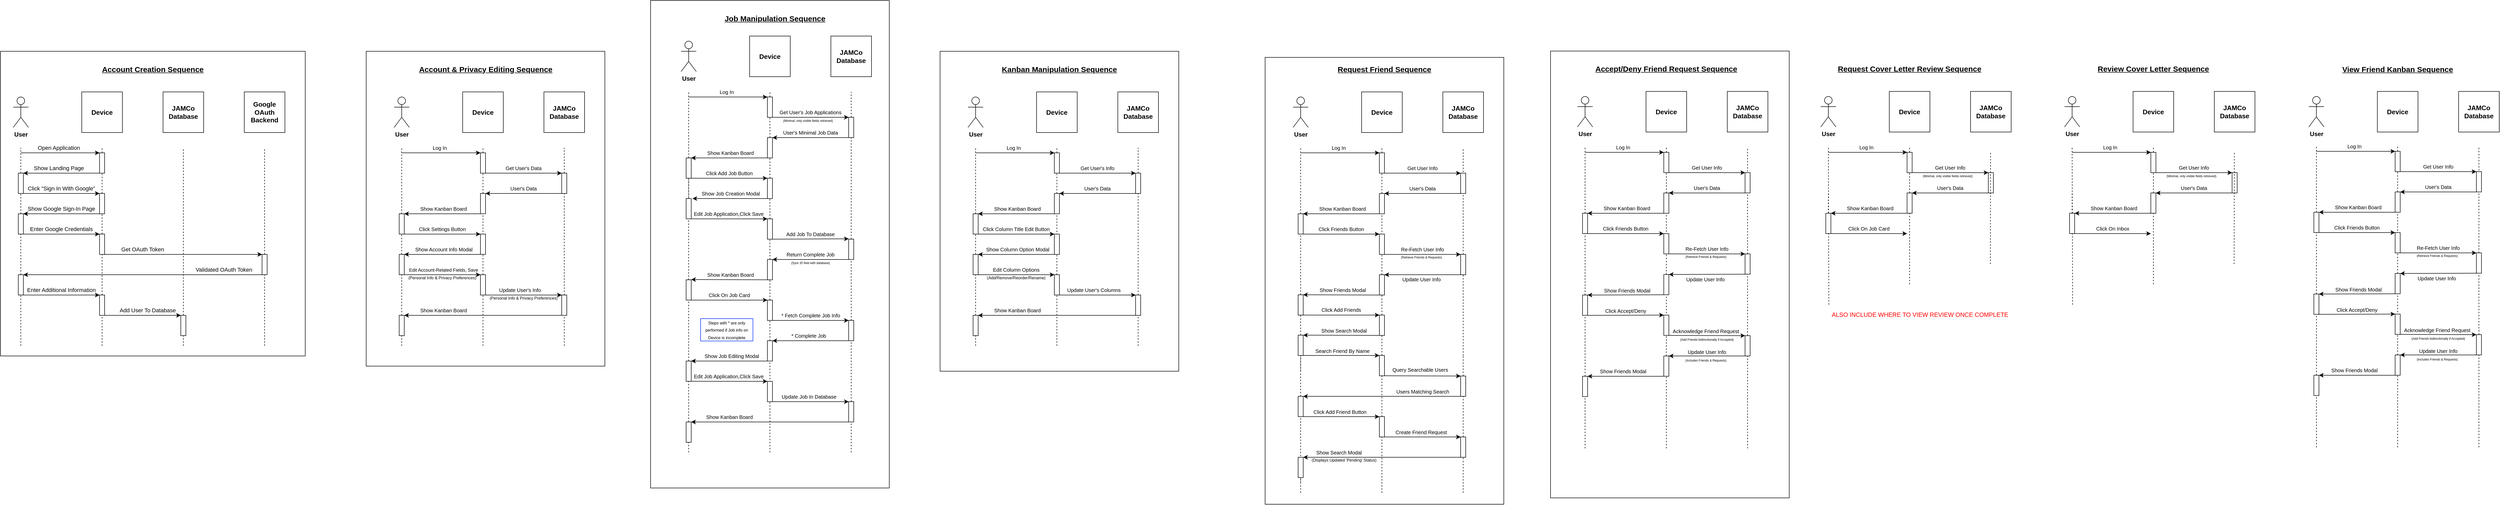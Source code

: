 <mxfile version="21.0.6" type="device"><diagram name="Page-1" id="73ZXL49-K-utcQebVcfZ"><mxGraphModel dx="3840" dy="2392" grid="1" gridSize="10" guides="1" tooltips="1" connect="1" arrows="1" fold="1" page="1" pageScale="1" pageWidth="850" pageHeight="1100" math="0" shadow="0"><root><mxCell id="0"/><mxCell id="1" parent="0"/><mxCell id="q7T52-WjM2BU3ORXSLvO-402" value="" style="rounded=0;whiteSpace=wrap;html=1;" vertex="1" parent="1"><mxGeometry x="3132" y="159.52" width="470" height="880" as="geometry"/></mxCell><mxCell id="q7T52-WjM2BU3ORXSLvO-200" value="" style="rounded=0;whiteSpace=wrap;html=1;" vertex="1" parent="1"><mxGeometry x="2570" y="172" width="470" height="880" as="geometry"/></mxCell><mxCell id="CNTRkZOmtOqQisEVVTS6-232" value="" style="rounded=0;whiteSpace=wrap;html=1;" parent="1" vertex="1"><mxGeometry x="800" y="160" width="470" height="620" as="geometry"/></mxCell><mxCell id="CNTRkZOmtOqQisEVVTS6-168" value="" style="rounded=0;whiteSpace=wrap;html=1;" parent="1" vertex="1"><mxGeometry x="1360" y="60" width="470" height="960" as="geometry"/></mxCell><mxCell id="CNTRkZOmtOqQisEVVTS6-46" value="" style="whiteSpace=wrap;html=1;aspect=fixed;" parent="1" vertex="1"><mxGeometry x="80" y="160" width="600" height="600" as="geometry"/></mxCell><mxCell id="CNTRkZOmtOqQisEVVTS6-1" value="&lt;b&gt;User&lt;/b&gt;" style="shape=umlActor;verticalLabelPosition=bottom;verticalAlign=top;html=1;outlineConnect=0;" parent="1" vertex="1"><mxGeometry x="105" y="250" width="30" height="60" as="geometry"/></mxCell><mxCell id="CNTRkZOmtOqQisEVVTS6-2" value="&lt;b&gt;Device&lt;/b&gt;" style="whiteSpace=wrap;html=1;aspect=fixed;fontSize=13;horizontal=1;" parent="1" vertex="1"><mxGeometry x="240" y="240" width="80" height="80" as="geometry"/></mxCell><mxCell id="CNTRkZOmtOqQisEVVTS6-3" value="&lt;b&gt;JAMCo Database&lt;/b&gt;" style="whiteSpace=wrap;html=1;aspect=fixed;fontSize=13;horizontal=1;" parent="1" vertex="1"><mxGeometry x="400" y="240" width="80" height="80" as="geometry"/></mxCell><mxCell id="CNTRkZOmtOqQisEVVTS6-4" value="&lt;b&gt;Google OAuth Backend&lt;/b&gt;" style="whiteSpace=wrap;html=1;aspect=fixed;fontSize=13;horizontal=1;" parent="1" vertex="1"><mxGeometry x="560" y="240" width="80" height="80" as="geometry"/></mxCell><mxCell id="CNTRkZOmtOqQisEVVTS6-5" value="" style="endArrow=none;dashed=1;html=1;rounded=0;startArrow=none;" parent="1" source="CNTRkZOmtOqQisEVVTS6-16" edge="1"><mxGeometry width="50" height="50" relative="1" as="geometry"><mxPoint x="120" y="760" as="sourcePoint"/><mxPoint x="120" y="350" as="targetPoint"/></mxGeometry></mxCell><mxCell id="CNTRkZOmtOqQisEVVTS6-6" value="" style="endArrow=none;dashed=1;html=1;rounded=0;startArrow=none;" parent="1" source="CNTRkZOmtOqQisEVVTS6-10" edge="1"><mxGeometry width="50" height="50" relative="1" as="geometry"><mxPoint x="280" y="760" as="sourcePoint"/><mxPoint x="280" y="350" as="targetPoint"/></mxGeometry></mxCell><mxCell id="CNTRkZOmtOqQisEVVTS6-7" value="" style="endArrow=none;dashed=1;html=1;rounded=0;" parent="1" edge="1"><mxGeometry width="50" height="50" relative="1" as="geometry"><mxPoint x="440" y="740" as="sourcePoint"/><mxPoint x="440" y="350" as="targetPoint"/></mxGeometry></mxCell><mxCell id="CNTRkZOmtOqQisEVVTS6-8" value="" style="endArrow=none;dashed=1;html=1;rounded=0;" parent="1" edge="1"><mxGeometry width="50" height="50" relative="1" as="geometry"><mxPoint x="600" y="740" as="sourcePoint"/><mxPoint x="600" y="350" as="targetPoint"/></mxGeometry></mxCell><mxCell id="CNTRkZOmtOqQisEVVTS6-9" value="" style="endArrow=classic;html=1;rounded=0;entryX=0;entryY=0;entryDx=0;entryDy=0;" parent="1" target="CNTRkZOmtOqQisEVVTS6-10" edge="1"><mxGeometry width="50" height="50" relative="1" as="geometry"><mxPoint x="120" y="360" as="sourcePoint"/><mxPoint x="270" y="370" as="targetPoint"/></mxGeometry></mxCell><mxCell id="CNTRkZOmtOqQisEVVTS6-11" value="" style="endArrow=none;dashed=1;html=1;rounded=0;startArrow=none;" parent="1" source="CNTRkZOmtOqQisEVVTS6-23" target="CNTRkZOmtOqQisEVVTS6-10" edge="1"><mxGeometry width="50" height="50" relative="1" as="geometry"><mxPoint x="280" y="760" as="sourcePoint"/><mxPoint x="280" y="360" as="targetPoint"/></mxGeometry></mxCell><mxCell id="CNTRkZOmtOqQisEVVTS6-10" value="" style="rounded=0;whiteSpace=wrap;html=1;" parent="1" vertex="1"><mxGeometry x="275" y="360" width="10" height="40" as="geometry"/></mxCell><mxCell id="CNTRkZOmtOqQisEVVTS6-13" value="" style="endArrow=classic;html=1;rounded=0;exitX=0;exitY=1;exitDx=0;exitDy=0;entryX=1;entryY=0;entryDx=0;entryDy=0;" parent="1" source="CNTRkZOmtOqQisEVVTS6-10" target="CNTRkZOmtOqQisEVVTS6-16" edge="1"><mxGeometry width="50" height="50" relative="1" as="geometry"><mxPoint x="160" y="440" as="sourcePoint"/><mxPoint x="160" y="420" as="targetPoint"/></mxGeometry></mxCell><mxCell id="CNTRkZOmtOqQisEVVTS6-14" value="Open Application" style="text;html=1;strokeColor=none;fillColor=none;align=center;verticalAlign=middle;whiteSpace=wrap;rounded=0;fontSize=11;" parent="1" vertex="1"><mxGeometry x="120" y="340" width="150" height="20" as="geometry"/></mxCell><mxCell id="CNTRkZOmtOqQisEVVTS6-15" value="Show Landing Page" style="text;html=1;strokeColor=none;fillColor=none;align=center;verticalAlign=middle;whiteSpace=wrap;rounded=0;fontSize=11;" parent="1" vertex="1"><mxGeometry x="120" y="380" width="150" height="20" as="geometry"/></mxCell><mxCell id="CNTRkZOmtOqQisEVVTS6-17" value="" style="endArrow=none;dashed=1;html=1;rounded=0;startArrow=none;" parent="1" source="CNTRkZOmtOqQisEVVTS6-19" target="CNTRkZOmtOqQisEVVTS6-16" edge="1"><mxGeometry width="50" height="50" relative="1" as="geometry"><mxPoint x="120" y="760" as="sourcePoint"/><mxPoint x="120" y="350" as="targetPoint"/></mxGeometry></mxCell><mxCell id="CNTRkZOmtOqQisEVVTS6-16" value="" style="rounded=0;whiteSpace=wrap;html=1;" parent="1" vertex="1"><mxGeometry x="115" y="400" width="10" height="40" as="geometry"/></mxCell><mxCell id="CNTRkZOmtOqQisEVVTS6-20" value="" style="endArrow=none;dashed=1;html=1;rounded=0;startArrow=none;" parent="1" source="CNTRkZOmtOqQisEVVTS6-21" target="CNTRkZOmtOqQisEVVTS6-19" edge="1"><mxGeometry width="50" height="50" relative="1" as="geometry"><mxPoint x="120" y="760" as="sourcePoint"/><mxPoint x="120" y="440" as="targetPoint"/></mxGeometry></mxCell><mxCell id="CNTRkZOmtOqQisEVVTS6-19" value="" style="rounded=0;whiteSpace=wrap;html=1;" parent="1" vertex="1"><mxGeometry x="115" y="480" width="10" height="40" as="geometry"/></mxCell><mxCell id="CNTRkZOmtOqQisEVVTS6-22" value="" style="endArrow=none;dashed=1;html=1;rounded=0;" parent="1" target="CNTRkZOmtOqQisEVVTS6-21" edge="1"><mxGeometry width="50" height="50" relative="1" as="geometry"><mxPoint x="120" y="740" as="sourcePoint"/><mxPoint x="120" y="520" as="targetPoint"/></mxGeometry></mxCell><mxCell id="CNTRkZOmtOqQisEVVTS6-21" value="" style="rounded=0;whiteSpace=wrap;html=1;" parent="1" vertex="1"><mxGeometry x="115" y="600" width="10" height="40" as="geometry"/></mxCell><mxCell id="CNTRkZOmtOqQisEVVTS6-24" value="" style="endArrow=none;dashed=1;html=1;rounded=0;startArrow=none;" parent="1" source="CNTRkZOmtOqQisEVVTS6-25" target="CNTRkZOmtOqQisEVVTS6-23" edge="1"><mxGeometry width="50" height="50" relative="1" as="geometry"><mxPoint x="280" y="760" as="sourcePoint"/><mxPoint x="280" y="400" as="targetPoint"/></mxGeometry></mxCell><mxCell id="CNTRkZOmtOqQisEVVTS6-23" value="" style="rounded=0;whiteSpace=wrap;html=1;" parent="1" vertex="1"><mxGeometry x="275" y="440" width="10" height="40" as="geometry"/></mxCell><mxCell id="CNTRkZOmtOqQisEVVTS6-26" value="" style="endArrow=none;dashed=1;html=1;rounded=0;startArrow=none;" parent="1" source="CNTRkZOmtOqQisEVVTS6-28" target="CNTRkZOmtOqQisEVVTS6-25" edge="1"><mxGeometry width="50" height="50" relative="1" as="geometry"><mxPoint x="280" y="760" as="sourcePoint"/><mxPoint x="280" y="480" as="targetPoint"/></mxGeometry></mxCell><mxCell id="CNTRkZOmtOqQisEVVTS6-25" value="" style="rounded=0;whiteSpace=wrap;html=1;" parent="1" vertex="1"><mxGeometry x="275" y="520" width="10" height="40" as="geometry"/></mxCell><mxCell id="CNTRkZOmtOqQisEVVTS6-27" value="" style="rounded=0;whiteSpace=wrap;html=1;" parent="1" vertex="1"><mxGeometry x="595" y="560" width="10" height="40" as="geometry"/></mxCell><mxCell id="CNTRkZOmtOqQisEVVTS6-29" value="" style="endArrow=none;dashed=1;html=1;rounded=0;" parent="1" target="CNTRkZOmtOqQisEVVTS6-28" edge="1"><mxGeometry width="50" height="50" relative="1" as="geometry"><mxPoint x="280" y="740" as="sourcePoint"/><mxPoint x="280" y="560" as="targetPoint"/></mxGeometry></mxCell><mxCell id="CNTRkZOmtOqQisEVVTS6-28" value="" style="rounded=0;whiteSpace=wrap;html=1;" parent="1" vertex="1"><mxGeometry x="275" y="640" width="10" height="40" as="geometry"/></mxCell><mxCell id="CNTRkZOmtOqQisEVVTS6-30" value="" style="rounded=0;whiteSpace=wrap;html=1;" parent="1" vertex="1"><mxGeometry x="435" y="680" width="10" height="40" as="geometry"/></mxCell><mxCell id="CNTRkZOmtOqQisEVVTS6-31" value="" style="endArrow=classic;html=1;rounded=0;entryX=0;entryY=0;entryDx=0;entryDy=0;" parent="1" target="CNTRkZOmtOqQisEVVTS6-23" edge="1"><mxGeometry width="50" height="50" relative="1" as="geometry"><mxPoint x="125" y="440" as="sourcePoint"/><mxPoint x="270" y="440" as="targetPoint"/></mxGeometry></mxCell><mxCell id="CNTRkZOmtOqQisEVVTS6-32" value="" style="endArrow=classic;html=1;rounded=0;entryX=1;entryY=0;entryDx=0;entryDy=0;exitX=0;exitY=1;exitDx=0;exitDy=0;" parent="1" source="CNTRkZOmtOqQisEVVTS6-23" target="CNTRkZOmtOqQisEVVTS6-19" edge="1"><mxGeometry width="50" height="50" relative="1" as="geometry"><mxPoint x="135" y="450" as="sourcePoint"/><mxPoint x="285" y="450" as="targetPoint"/></mxGeometry></mxCell><mxCell id="CNTRkZOmtOqQisEVVTS6-33" value="" style="endArrow=classic;html=1;rounded=0;entryX=0;entryY=0;entryDx=0;entryDy=0;exitX=1;exitY=1;exitDx=0;exitDy=0;" parent="1" source="CNTRkZOmtOqQisEVVTS6-19" target="CNTRkZOmtOqQisEVVTS6-25" edge="1"><mxGeometry width="50" height="50" relative="1" as="geometry"><mxPoint x="145" y="460" as="sourcePoint"/><mxPoint x="295" y="460" as="targetPoint"/></mxGeometry></mxCell><mxCell id="CNTRkZOmtOqQisEVVTS6-34" value="" style="endArrow=classic;html=1;rounded=0;entryX=0;entryY=0;entryDx=0;entryDy=0;exitX=1;exitY=1;exitDx=0;exitDy=0;" parent="1" source="CNTRkZOmtOqQisEVVTS6-25" target="CNTRkZOmtOqQisEVVTS6-27" edge="1"><mxGeometry width="50" height="50" relative="1" as="geometry"><mxPoint x="155" y="470" as="sourcePoint"/><mxPoint x="305" y="470" as="targetPoint"/></mxGeometry></mxCell><mxCell id="CNTRkZOmtOqQisEVVTS6-35" value="" style="endArrow=classic;html=1;rounded=0;entryX=1;entryY=0;entryDx=0;entryDy=0;exitX=0;exitY=1;exitDx=0;exitDy=0;" parent="1" source="CNTRkZOmtOqQisEVVTS6-27" target="CNTRkZOmtOqQisEVVTS6-21" edge="1"><mxGeometry width="50" height="50" relative="1" as="geometry"><mxPoint x="165" y="480" as="sourcePoint"/><mxPoint x="315" y="480" as="targetPoint"/></mxGeometry></mxCell><mxCell id="CNTRkZOmtOqQisEVVTS6-36" value="" style="endArrow=classic;html=1;rounded=0;entryX=0;entryY=0;entryDx=0;entryDy=0;exitX=1;exitY=1;exitDx=0;exitDy=0;" parent="1" source="CNTRkZOmtOqQisEVVTS6-21" target="CNTRkZOmtOqQisEVVTS6-28" edge="1"><mxGeometry width="50" height="50" relative="1" as="geometry"><mxPoint x="175" y="490" as="sourcePoint"/><mxPoint x="325" y="490" as="targetPoint"/></mxGeometry></mxCell><mxCell id="CNTRkZOmtOqQisEVVTS6-37" value="" style="endArrow=classic;html=1;rounded=0;entryX=0;entryY=0;entryDx=0;entryDy=0;exitX=1;exitY=1;exitDx=0;exitDy=0;" parent="1" source="CNTRkZOmtOqQisEVVTS6-28" target="CNTRkZOmtOqQisEVVTS6-30" edge="1"><mxGeometry width="50" height="50" relative="1" as="geometry"><mxPoint x="185" y="500" as="sourcePoint"/><mxPoint x="335" y="500" as="targetPoint"/></mxGeometry></mxCell><mxCell id="CNTRkZOmtOqQisEVVTS6-38" value="Click &quot;Sign In With Google&quot;" style="text;html=1;strokeColor=none;fillColor=none;align=center;verticalAlign=middle;whiteSpace=wrap;rounded=0;fontSize=11;" parent="1" vertex="1"><mxGeometry x="125" y="420" width="150" height="20" as="geometry"/></mxCell><mxCell id="CNTRkZOmtOqQisEVVTS6-39" value="Show Google Sign-In Page" style="text;html=1;strokeColor=none;fillColor=none;align=center;verticalAlign=middle;whiteSpace=wrap;rounded=0;fontSize=11;" parent="1" vertex="1"><mxGeometry x="125" y="460" width="150" height="20" as="geometry"/></mxCell><mxCell id="CNTRkZOmtOqQisEVVTS6-40" value="Enter Google Credentials" style="text;html=1;strokeColor=none;fillColor=none;align=center;verticalAlign=middle;whiteSpace=wrap;rounded=0;fontSize=11;" parent="1" vertex="1"><mxGeometry x="125" y="500" width="150" height="20" as="geometry"/></mxCell><mxCell id="CNTRkZOmtOqQisEVVTS6-41" value="Get OAuth Token" style="text;html=1;strokeColor=none;fillColor=none;align=center;verticalAlign=middle;whiteSpace=wrap;rounded=0;fontSize=11;" parent="1" vertex="1"><mxGeometry x="285" y="540" width="150" height="20" as="geometry"/></mxCell><mxCell id="CNTRkZOmtOqQisEVVTS6-42" value="Validated OAuth Token" style="text;html=1;strokeColor=none;fillColor=none;align=center;verticalAlign=middle;whiteSpace=wrap;rounded=0;fontSize=11;" parent="1" vertex="1"><mxGeometry x="445" y="580" width="150" height="20" as="geometry"/></mxCell><mxCell id="CNTRkZOmtOqQisEVVTS6-43" value="Enter Additional Information" style="text;html=1;strokeColor=none;fillColor=none;align=center;verticalAlign=middle;whiteSpace=wrap;rounded=0;fontSize=11;" parent="1" vertex="1"><mxGeometry x="125" y="620" width="150" height="20" as="geometry"/></mxCell><mxCell id="CNTRkZOmtOqQisEVVTS6-44" value="Add User To Database" style="text;html=1;strokeColor=none;fillColor=none;align=center;verticalAlign=middle;whiteSpace=wrap;rounded=0;fontSize=11;" parent="1" vertex="1"><mxGeometry x="295" y="660" width="150" height="20" as="geometry"/></mxCell><mxCell id="CNTRkZOmtOqQisEVVTS6-45" value="&lt;font style=&quot;font-size: 15px;&quot;&gt;&lt;u&gt;&lt;b&gt;Account Creation Sequence&lt;/b&gt;&lt;/u&gt;&lt;/font&gt;" style="text;html=1;strokeColor=none;fillColor=none;align=center;verticalAlign=middle;whiteSpace=wrap;rounded=0;" parent="1" vertex="1"><mxGeometry x="275" y="180" width="210" height="30" as="geometry"/></mxCell><mxCell id="CNTRkZOmtOqQisEVVTS6-47" value="&lt;b&gt;User&lt;/b&gt;" style="shape=umlActor;verticalLabelPosition=bottom;verticalAlign=top;html=1;outlineConnect=0;" parent="1" vertex="1"><mxGeometry x="1420" y="140" width="30" height="60" as="geometry"/></mxCell><mxCell id="CNTRkZOmtOqQisEVVTS6-48" value="&lt;b&gt;Device&lt;/b&gt;" style="whiteSpace=wrap;html=1;aspect=fixed;fontSize=13;horizontal=1;" parent="1" vertex="1"><mxGeometry x="1555" y="130" width="80" height="80" as="geometry"/></mxCell><mxCell id="CNTRkZOmtOqQisEVVTS6-49" value="&lt;b&gt;JAMCo Database&lt;/b&gt;" style="whiteSpace=wrap;html=1;aspect=fixed;fontSize=13;horizontal=1;" parent="1" vertex="1"><mxGeometry x="1715" y="130" width="80" height="80" as="geometry"/></mxCell><mxCell id="CNTRkZOmtOqQisEVVTS6-50" value="" style="endArrow=none;dashed=1;html=1;rounded=0;startArrow=none;" parent="1" edge="1"><mxGeometry width="50" height="50" relative="1" as="geometry"><mxPoint x="1435" y="340" as="sourcePoint"/><mxPoint x="1435" y="240" as="targetPoint"/></mxGeometry></mxCell><mxCell id="CNTRkZOmtOqQisEVVTS6-51" value="" style="endArrow=none;dashed=1;html=1;rounded=0;startArrow=none;" parent="1" source="CNTRkZOmtOqQisEVVTS6-55" edge="1"><mxGeometry width="50" height="50" relative="1" as="geometry"><mxPoint x="1595" y="650" as="sourcePoint"/><mxPoint x="1595" y="240" as="targetPoint"/></mxGeometry></mxCell><mxCell id="CNTRkZOmtOqQisEVVTS6-52" value="" style="endArrow=none;dashed=1;html=1;rounded=0;startArrow=none;" parent="1" source="CNTRkZOmtOqQisEVVTS6-84" edge="1"><mxGeometry width="50" height="50" relative="1" as="geometry"><mxPoint x="1755" y="630" as="sourcePoint"/><mxPoint x="1755" y="240" as="targetPoint"/></mxGeometry></mxCell><mxCell id="CNTRkZOmtOqQisEVVTS6-53" value="" style="endArrow=classic;html=1;rounded=0;entryX=0;entryY=0;entryDx=0;entryDy=0;" parent="1" target="CNTRkZOmtOqQisEVVTS6-55" edge="1"><mxGeometry width="50" height="50" relative="1" as="geometry"><mxPoint x="1435" y="250" as="sourcePoint"/><mxPoint x="1585" y="260" as="targetPoint"/></mxGeometry></mxCell><mxCell id="CNTRkZOmtOqQisEVVTS6-54" value="" style="endArrow=none;dashed=1;html=1;rounded=0;startArrow=none;" parent="1" source="CNTRkZOmtOqQisEVVTS6-66" target="CNTRkZOmtOqQisEVVTS6-55" edge="1"><mxGeometry width="50" height="50" relative="1" as="geometry"><mxPoint x="1595" y="650" as="sourcePoint"/><mxPoint x="1595" y="250" as="targetPoint"/></mxGeometry></mxCell><mxCell id="CNTRkZOmtOqQisEVVTS6-55" value="" style="rounded=0;whiteSpace=wrap;html=1;" parent="1" vertex="1"><mxGeometry x="1590" y="250" width="10" height="40" as="geometry"/></mxCell><mxCell id="CNTRkZOmtOqQisEVVTS6-56" value="" style="endArrow=classic;html=1;rounded=0;entryX=0;entryY=0;entryDx=0;entryDy=0;exitX=1;exitY=1;exitDx=0;exitDy=0;" parent="1" source="CNTRkZOmtOqQisEVVTS6-55" target="CNTRkZOmtOqQisEVVTS6-84" edge="1"><mxGeometry width="50" height="50" relative="1" as="geometry"><mxPoint x="1605" y="290" as="sourcePoint"/><mxPoint x="1440" y="290" as="targetPoint"/></mxGeometry></mxCell><mxCell id="CNTRkZOmtOqQisEVVTS6-57" value="Log In" style="text;html=1;strokeColor=none;fillColor=none;align=center;verticalAlign=middle;whiteSpace=wrap;rounded=0;fontSize=10;" parent="1" vertex="1"><mxGeometry x="1435" y="230" width="150" height="20" as="geometry"/></mxCell><mxCell id="CNTRkZOmtOqQisEVVTS6-58" value="Get User's Job Applications" style="text;html=1;strokeColor=none;fillColor=none;align=center;verticalAlign=middle;whiteSpace=wrap;rounded=0;fontSize=10;" parent="1" vertex="1"><mxGeometry x="1600" y="270" width="150" height="20" as="geometry"/></mxCell><mxCell id="CNTRkZOmtOqQisEVVTS6-59" value="" style="endArrow=none;dashed=1;html=1;rounded=0;startArrow=none;" parent="1" source="CNTRkZOmtOqQisEVVTS6-62" edge="1"><mxGeometry width="50" height="50" relative="1" as="geometry"><mxPoint x="1435" y="650" as="sourcePoint"/><mxPoint x="1435" y="330" as="targetPoint"/></mxGeometry></mxCell><mxCell id="CNTRkZOmtOqQisEVVTS6-61" value="" style="endArrow=none;dashed=1;html=1;rounded=0;startArrow=none;" parent="1" target="CNTRkZOmtOqQisEVVTS6-62" edge="1"><mxGeometry width="50" height="50" relative="1" as="geometry"><mxPoint x="1435" y="490" as="sourcePoint"/><mxPoint x="1435" y="330" as="targetPoint"/></mxGeometry></mxCell><mxCell id="CNTRkZOmtOqQisEVVTS6-62" value="" style="rounded=0;whiteSpace=wrap;html=1;" parent="1" vertex="1"><mxGeometry x="1430" y="370" width="10" height="40" as="geometry"/></mxCell><mxCell id="CNTRkZOmtOqQisEVVTS6-63" value="" style="endArrow=none;dashed=1;html=1;rounded=0;entryX=0.5;entryY=1;entryDx=0;entryDy=0;startArrow=none;" parent="1" source="CNTRkZOmtOqQisEVVTS6-89" target="CNTRkZOmtOqQisEVVTS6-62" edge="1"><mxGeometry width="50" height="50" relative="1" as="geometry"><mxPoint x="1435" y="630" as="sourcePoint"/><mxPoint x="1435" y="530" as="targetPoint"/></mxGeometry></mxCell><mxCell id="CNTRkZOmtOqQisEVVTS6-65" value="" style="endArrow=none;dashed=1;html=1;rounded=0;startArrow=none;" parent="1" source="CNTRkZOmtOqQisEVVTS6-68" target="CNTRkZOmtOqQisEVVTS6-66" edge="1"><mxGeometry width="50" height="50" relative="1" as="geometry"><mxPoint x="1595" y="650" as="sourcePoint"/><mxPoint x="1595" y="290" as="targetPoint"/></mxGeometry></mxCell><mxCell id="CNTRkZOmtOqQisEVVTS6-66" value="" style="rounded=0;whiteSpace=wrap;html=1;" parent="1" vertex="1"><mxGeometry x="1590" y="330" width="10" height="40" as="geometry"/></mxCell><mxCell id="CNTRkZOmtOqQisEVVTS6-67" value="" style="endArrow=none;dashed=1;html=1;rounded=0;startArrow=none;" parent="1" source="CNTRkZOmtOqQisEVVTS6-92" target="CNTRkZOmtOqQisEVVTS6-68" edge="1"><mxGeometry width="50" height="50" relative="1" as="geometry"><mxPoint x="1595" y="650" as="sourcePoint"/><mxPoint x="1595" y="370" as="targetPoint"/></mxGeometry></mxCell><mxCell id="CNTRkZOmtOqQisEVVTS6-68" value="" style="rounded=0;whiteSpace=wrap;html=1;" parent="1" vertex="1"><mxGeometry x="1590" y="410" width="10" height="40" as="geometry"/></mxCell><mxCell id="CNTRkZOmtOqQisEVVTS6-69" value="" style="endArrow=none;dashed=1;html=1;rounded=0;entryX=0.5;entryY=1;entryDx=0;entryDy=0;startArrow=none;" parent="1" source="CNTRkZOmtOqQisEVVTS6-109" target="CNTRkZOmtOqQisEVVTS6-92" edge="1"><mxGeometry width="50" height="50" relative="1" as="geometry"><mxPoint x="1595" y="630" as="sourcePoint"/><mxPoint x="1595" y="570" as="targetPoint"/></mxGeometry></mxCell><mxCell id="CNTRkZOmtOqQisEVVTS6-72" value="" style="endArrow=classic;html=1;rounded=0;exitX=0;exitY=1;exitDx=0;exitDy=0;entryX=1;entryY=0;entryDx=0;entryDy=0;" parent="1" source="CNTRkZOmtOqQisEVVTS6-84" target="CNTRkZOmtOqQisEVVTS6-66" edge="1"><mxGeometry width="50" height="50" relative="1" as="geometry"><mxPoint x="1440" y="330" as="sourcePoint"/><mxPoint x="1605" y="330" as="targetPoint"/></mxGeometry></mxCell><mxCell id="CNTRkZOmtOqQisEVVTS6-73" value="" style="endArrow=classic;html=1;rounded=0;entryX=1;entryY=0;entryDx=0;entryDy=0;exitX=0;exitY=1;exitDx=0;exitDy=0;" parent="1" source="CNTRkZOmtOqQisEVVTS6-66" target="CNTRkZOmtOqQisEVVTS6-62" edge="1"><mxGeometry width="50" height="50" relative="1" as="geometry"><mxPoint x="1450" y="340" as="sourcePoint"/><mxPoint x="1600" y="340" as="targetPoint"/></mxGeometry></mxCell><mxCell id="CNTRkZOmtOqQisEVVTS6-74" value="" style="endArrow=classic;html=1;rounded=0;entryX=0;entryY=0;entryDx=0;entryDy=0;exitX=0;exitY=1;exitDx=0;exitDy=0;" parent="1" source="CNTRkZOmtOqQisEVVTS6-79" target="CNTRkZOmtOqQisEVVTS6-68" edge="1"><mxGeometry width="50" height="50" relative="1" as="geometry"><mxPoint x="1460" y="350" as="sourcePoint"/><mxPoint x="1610" y="350" as="targetPoint"/></mxGeometry></mxCell><mxCell id="CNTRkZOmtOqQisEVVTS6-75" value="" style="endArrow=classic;html=1;rounded=0;entryX=0;entryY=0;entryDx=0;entryDy=0;exitX=1;exitY=1;exitDx=0;exitDy=0;" parent="1" source="CNTRkZOmtOqQisEVVTS6-92" edge="1"><mxGeometry width="50" height="50" relative="1" as="geometry"><mxPoint x="1600" y="529.31" as="sourcePoint"/><mxPoint x="1750" y="529.31" as="targetPoint"/></mxGeometry></mxCell><mxCell id="CNTRkZOmtOqQisEVVTS6-78" value="Show Kanban Board" style="text;html=1;strokeColor=none;fillColor=none;align=center;verticalAlign=middle;whiteSpace=wrap;rounded=0;fontSize=10;" parent="1" vertex="1"><mxGeometry x="1440" y="350" width="155" height="20" as="geometry"/></mxCell><mxCell id="CNTRkZOmtOqQisEVVTS6-79" value="Click Add Job Button" style="text;html=1;strokeColor=none;fillColor=none;align=center;verticalAlign=middle;whiteSpace=wrap;rounded=0;fontSize=10;" parent="1" vertex="1"><mxGeometry x="1440" y="390" width="150" height="20" as="geometry"/></mxCell><mxCell id="CNTRkZOmtOqQisEVVTS6-83" value="&lt;font style=&quot;font-size: 15px;&quot;&gt;&lt;u&gt;&lt;b&gt;Job Manipulation Sequence&lt;/b&gt;&lt;/u&gt;&lt;/font&gt;" style="text;html=1;strokeColor=none;fillColor=none;align=center;verticalAlign=middle;whiteSpace=wrap;rounded=0;" parent="1" vertex="1"><mxGeometry x="1500" y="80" width="210" height="30" as="geometry"/></mxCell><mxCell id="CNTRkZOmtOqQisEVVTS6-85" value="" style="endArrow=none;dashed=1;html=1;rounded=0;startArrow=none;" parent="1" source="CNTRkZOmtOqQisEVVTS6-71" target="CNTRkZOmtOqQisEVVTS6-84" edge="1"><mxGeometry width="50" height="50" relative="1" as="geometry"><mxPoint x="1755" y="630" as="sourcePoint"/><mxPoint x="1755" y="240" as="targetPoint"/></mxGeometry></mxCell><mxCell id="CNTRkZOmtOqQisEVVTS6-84" value="" style="rounded=0;whiteSpace=wrap;html=1;" parent="1" vertex="1"><mxGeometry x="1750" y="290" width="10" height="40" as="geometry"/></mxCell><mxCell id="CNTRkZOmtOqQisEVVTS6-86" value="User's Minimal Job Data" style="text;html=1;strokeColor=none;fillColor=none;align=center;verticalAlign=middle;whiteSpace=wrap;rounded=0;fontSize=10;" parent="1" vertex="1"><mxGeometry x="1600" y="310" width="150" height="20" as="geometry"/></mxCell><mxCell id="CNTRkZOmtOqQisEVVTS6-87" value="" style="endArrow=classic;html=1;rounded=0;entryX=0;entryY=1;entryDx=0;entryDy=0;exitX=0;exitY=1;exitDx=0;exitDy=0;" parent="1" source="CNTRkZOmtOqQisEVVTS6-68" target="CNTRkZOmtOqQisEVVTS6-88" edge="1"><mxGeometry width="50" height="50" relative="1" as="geometry"><mxPoint x="1450" y="420" as="sourcePoint"/><mxPoint x="1600" y="420" as="targetPoint"/></mxGeometry></mxCell><mxCell id="CNTRkZOmtOqQisEVVTS6-88" value="Show Job Creation Modal" style="text;html=1;strokeColor=none;fillColor=none;align=center;verticalAlign=middle;whiteSpace=wrap;rounded=0;fontSize=10;" parent="1" vertex="1"><mxGeometry x="1442.5" y="430" width="150" height="20" as="geometry"/></mxCell><mxCell id="CNTRkZOmtOqQisEVVTS6-90" value="" style="endArrow=none;dashed=1;html=1;rounded=0;entryX=0.5;entryY=1;entryDx=0;entryDy=0;startArrow=none;" parent="1" source="CNTRkZOmtOqQisEVVTS6-100" target="CNTRkZOmtOqQisEVVTS6-89" edge="1"><mxGeometry width="50" height="50" relative="1" as="geometry"><mxPoint x="1435" y="630" as="sourcePoint"/><mxPoint x="1435" y="410" as="targetPoint"/></mxGeometry></mxCell><mxCell id="CNTRkZOmtOqQisEVVTS6-89" value="" style="rounded=0;whiteSpace=wrap;html=1;" parent="1" vertex="1"><mxGeometry x="1430" y="450" width="10" height="40" as="geometry"/></mxCell><mxCell id="CNTRkZOmtOqQisEVVTS6-91" value="" style="endArrow=classic;html=1;rounded=0;entryX=0;entryY=0;entryDx=0;entryDy=0;exitX=1;exitY=1;exitDx=0;exitDy=0;" parent="1" source="CNTRkZOmtOqQisEVVTS6-89" target="CNTRkZOmtOqQisEVVTS6-92" edge="1"><mxGeometry width="50" height="50" relative="1" as="geometry"><mxPoint x="1600" y="460" as="sourcePoint"/><mxPoint x="1453" y="460" as="targetPoint"/></mxGeometry></mxCell><mxCell id="CNTRkZOmtOqQisEVVTS6-93" value="" style="endArrow=none;dashed=1;html=1;rounded=0;startArrow=none;" parent="1" target="CNTRkZOmtOqQisEVVTS6-92" edge="1"><mxGeometry width="50" height="50" relative="1" as="geometry"><mxPoint x="1595" y="530" as="sourcePoint"/><mxPoint x="1595" y="450" as="targetPoint"/></mxGeometry></mxCell><mxCell id="CNTRkZOmtOqQisEVVTS6-92" value="" style="rounded=0;whiteSpace=wrap;html=1;" parent="1" vertex="1"><mxGeometry x="1590" y="490" width="10" height="40" as="geometry"/></mxCell><mxCell id="CNTRkZOmtOqQisEVVTS6-94" value="&lt;font style=&quot;font-size: 10px;&quot;&gt;Edit Job Application,Click Save&lt;/font&gt;" style="text;html=1;strokeColor=none;fillColor=none;align=center;verticalAlign=middle;whiteSpace=wrap;rounded=0;fontSize=10;" parent="1" vertex="1"><mxGeometry x="1435" y="470" width="157.5" height="20" as="geometry"/></mxCell><mxCell id="CNTRkZOmtOqQisEVVTS6-95" value="" style="endArrow=none;dashed=1;html=1;rounded=0;startArrow=none;" parent="1" source="CNTRkZOmtOqQisEVVTS6-107" target="CNTRkZOmtOqQisEVVTS6-71" edge="1"><mxGeometry width="50" height="50" relative="1" as="geometry"><mxPoint x="1755" y="790" as="sourcePoint"/><mxPoint x="1755" y="330" as="targetPoint"/></mxGeometry></mxCell><mxCell id="CNTRkZOmtOqQisEVVTS6-71" value="" style="rounded=0;whiteSpace=wrap;html=1;" parent="1" vertex="1"><mxGeometry x="1750" y="530" width="10" height="40" as="geometry"/></mxCell><mxCell id="CNTRkZOmtOqQisEVVTS6-97" value="Add Job To Database" style="text;html=1;strokeColor=none;fillColor=none;align=center;verticalAlign=middle;whiteSpace=wrap;rounded=0;fontSize=10;" parent="1" vertex="1"><mxGeometry x="1600" y="510" width="150" height="20" as="geometry"/></mxCell><mxCell id="CNTRkZOmtOqQisEVVTS6-98" value="" style="endArrow=classic;html=1;rounded=0;entryX=1;entryY=0;entryDx=0;entryDy=0;exitX=0;exitY=1;exitDx=0;exitDy=0;" parent="1" edge="1"><mxGeometry width="50" height="50" relative="1" as="geometry"><mxPoint x="1590" y="610" as="sourcePoint"/><mxPoint x="1440" y="609.52" as="targetPoint"/></mxGeometry></mxCell><mxCell id="CNTRkZOmtOqQisEVVTS6-99" value="Show Kanban Board" style="text;html=1;strokeColor=none;fillColor=none;align=center;verticalAlign=middle;whiteSpace=wrap;rounded=0;fontSize=10;" parent="1" vertex="1"><mxGeometry x="1440" y="589.52" width="155" height="20" as="geometry"/></mxCell><mxCell id="CNTRkZOmtOqQisEVVTS6-101" value="" style="endArrow=none;dashed=1;html=1;rounded=0;entryX=0.5;entryY=1;entryDx=0;entryDy=0;startArrow=none;" parent="1" source="CNTRkZOmtOqQisEVVTS6-120" target="CNTRkZOmtOqQisEVVTS6-100" edge="1"><mxGeometry width="50" height="50" relative="1" as="geometry"><mxPoint x="1435" y="1020" as="sourcePoint"/><mxPoint x="1435" y="490" as="targetPoint"/></mxGeometry></mxCell><mxCell id="CNTRkZOmtOqQisEVVTS6-100" value="" style="rounded=0;whiteSpace=wrap;html=1;" parent="1" vertex="1"><mxGeometry x="1430" y="610" width="10" height="40" as="geometry"/></mxCell><mxCell id="CNTRkZOmtOqQisEVVTS6-102" value="" style="endArrow=classic;html=1;rounded=0;exitX=1;exitY=1;exitDx=0;exitDy=0;entryX=0;entryY=0;entryDx=0;entryDy=0;" parent="1" source="CNTRkZOmtOqQisEVVTS6-100" target="CNTRkZOmtOqQisEVVTS6-103" edge="1"><mxGeometry width="50" height="50" relative="1" as="geometry"><mxPoint x="1600" y="620" as="sourcePoint"/><mxPoint x="1555" y="640" as="targetPoint"/></mxGeometry></mxCell><mxCell id="CNTRkZOmtOqQisEVVTS6-104" value="" style="endArrow=none;dashed=1;html=1;rounded=0;entryX=0.5;entryY=1;entryDx=0;entryDy=0;startArrow=none;" parent="1" source="CNTRkZOmtOqQisEVVTS6-115" target="CNTRkZOmtOqQisEVVTS6-103" edge="1"><mxGeometry width="50" height="50" relative="1" as="geometry"><mxPoint x="1595" y="790" as="sourcePoint"/><mxPoint x="1595" y="530" as="targetPoint"/></mxGeometry></mxCell><mxCell id="CNTRkZOmtOqQisEVVTS6-103" value="" style="rounded=0;whiteSpace=wrap;html=1;" parent="1" vertex="1"><mxGeometry x="1590" y="650" width="10" height="40" as="geometry"/></mxCell><mxCell id="CNTRkZOmtOqQisEVVTS6-105" value="&lt;font style=&quot;font-size: 10px;&quot;&gt;Click On Job Card&lt;/font&gt;" style="text;html=1;strokeColor=none;fillColor=none;align=center;verticalAlign=middle;whiteSpace=wrap;rounded=0;fontSize=10;" parent="1" vertex="1"><mxGeometry x="1436.25" y="630" width="157.5" height="20" as="geometry"/></mxCell><mxCell id="CNTRkZOmtOqQisEVVTS6-106" value="" style="endArrow=classic;html=1;rounded=0;exitX=1;exitY=1;exitDx=0;exitDy=0;entryX=0;entryY=0;entryDx=0;entryDy=0;" parent="1" source="CNTRkZOmtOqQisEVVTS6-103" target="CNTRkZOmtOqQisEVVTS6-107" edge="1"><mxGeometry width="50" height="50" relative="1" as="geometry"><mxPoint x="1600" y="689.57" as="sourcePoint"/><mxPoint x="1750" y="689.57" as="targetPoint"/></mxGeometry></mxCell><mxCell id="CNTRkZOmtOqQisEVVTS6-108" value="" style="endArrow=classic;html=1;rounded=0;entryX=1;entryY=0;entryDx=0;entryDy=0;exitX=0;exitY=1;exitDx=0;exitDy=0;" parent="1" source="CNTRkZOmtOqQisEVVTS6-71" target="CNTRkZOmtOqQisEVVTS6-109" edge="1"><mxGeometry width="50" height="50" relative="1" as="geometry"><mxPoint x="1665" y="570" as="sourcePoint"/><mxPoint x="1760" y="539.31" as="targetPoint"/></mxGeometry></mxCell><mxCell id="CNTRkZOmtOqQisEVVTS6-110" value="" style="endArrow=none;dashed=1;html=1;rounded=0;entryX=0.5;entryY=1;entryDx=0;entryDy=0;startArrow=none;" parent="1" source="CNTRkZOmtOqQisEVVTS6-103" target="CNTRkZOmtOqQisEVVTS6-109" edge="1"><mxGeometry width="50" height="50" relative="1" as="geometry"><mxPoint x="1595" y="650" as="sourcePoint"/><mxPoint x="1595" y="530" as="targetPoint"/></mxGeometry></mxCell><mxCell id="CNTRkZOmtOqQisEVVTS6-109" value="" style="rounded=0;whiteSpace=wrap;html=1;" parent="1" vertex="1"><mxGeometry x="1590" y="570" width="10" height="40" as="geometry"/></mxCell><mxCell id="CNTRkZOmtOqQisEVVTS6-111" value="Return Complete Job" style="text;html=1;strokeColor=none;fillColor=none;align=center;verticalAlign=middle;whiteSpace=wrap;rounded=0;fontSize=10;" parent="1" vertex="1"><mxGeometry x="1600" y="550" width="150" height="20" as="geometry"/></mxCell><mxCell id="CNTRkZOmtOqQisEVVTS6-112" value="&lt;font style=&quot;font-size: 6px;&quot;&gt;(Sync ID field with database)&lt;/font&gt;" style="text;html=1;strokeColor=none;fillColor=none;align=center;verticalAlign=middle;whiteSpace=wrap;rounded=0;fontSize=10;" parent="1" vertex="1"><mxGeometry x="1600" y="569.52" width="150" height="10.48" as="geometry"/></mxCell><mxCell id="CNTRkZOmtOqQisEVVTS6-113" value="&lt;font style=&quot;font-size: 6px;&quot;&gt;(Minimal, only visible fields retrieved)&lt;/font&gt;" style="text;html=1;strokeColor=none;fillColor=none;align=center;verticalAlign=middle;whiteSpace=wrap;rounded=0;fontSize=10;" parent="1" vertex="1"><mxGeometry x="1595" y="290" width="150" height="10.48" as="geometry"/></mxCell><mxCell id="CNTRkZOmtOqQisEVVTS6-114" value="" style="endArrow=none;dashed=1;html=1;rounded=0;startArrow=none;" parent="1" source="CNTRkZOmtOqQisEVVTS6-130" target="CNTRkZOmtOqQisEVVTS6-107" edge="1"><mxGeometry width="50" height="50" relative="1" as="geometry"><mxPoint x="1755" y="1020" as="sourcePoint"/><mxPoint x="1755" y="570" as="targetPoint"/></mxGeometry></mxCell><mxCell id="CNTRkZOmtOqQisEVVTS6-107" value="" style="rounded=0;whiteSpace=wrap;html=1;" parent="1" vertex="1"><mxGeometry x="1750" y="690" width="10" height="40" as="geometry"/></mxCell><mxCell id="CNTRkZOmtOqQisEVVTS6-116" value="" style="endArrow=none;dashed=1;html=1;rounded=0;entryX=0.5;entryY=1;entryDx=0;entryDy=0;" parent="1" target="CNTRkZOmtOqQisEVVTS6-115" edge="1"><mxGeometry width="50" height="50" relative="1" as="geometry"><mxPoint x="1595" y="950" as="sourcePoint"/><mxPoint x="1595" y="690" as="targetPoint"/></mxGeometry></mxCell><mxCell id="CNTRkZOmtOqQisEVVTS6-115" value="" style="rounded=0;whiteSpace=wrap;html=1;" parent="1" vertex="1"><mxGeometry x="1590" y="730" width="10" height="40" as="geometry"/></mxCell><mxCell id="CNTRkZOmtOqQisEVVTS6-117" value="&lt;font style=&quot;font-size: 10px;&quot;&gt;&amp;nbsp;* Fetch Complete Job Info&lt;/font&gt;" style="text;html=1;strokeColor=none;fillColor=none;align=center;verticalAlign=middle;whiteSpace=wrap;rounded=0;fontSize=10;" parent="1" vertex="1"><mxGeometry x="1595" y="670" width="157.5" height="20" as="geometry"/></mxCell><mxCell id="CNTRkZOmtOqQisEVVTS6-118" value="" style="endArrow=classic;html=1;rounded=0;exitX=0;exitY=1;exitDx=0;exitDy=0;entryX=1;entryY=0;entryDx=0;entryDy=0;" parent="1" source="CNTRkZOmtOqQisEVVTS6-107" target="CNTRkZOmtOqQisEVVTS6-115" edge="1"><mxGeometry width="50" height="50" relative="1" as="geometry"><mxPoint x="1610" y="700" as="sourcePoint"/><mxPoint x="1760" y="700" as="targetPoint"/></mxGeometry></mxCell><mxCell id="CNTRkZOmtOqQisEVVTS6-119" value="&lt;font style=&quot;font-size: 10px;&quot;&gt;&amp;nbsp;* Complete Job&lt;/font&gt;" style="text;html=1;strokeColor=none;fillColor=none;align=center;verticalAlign=middle;whiteSpace=wrap;rounded=0;fontSize=10;" parent="1" vertex="1"><mxGeometry x="1591.25" y="710" width="157.5" height="20" as="geometry"/></mxCell><mxCell id="CNTRkZOmtOqQisEVVTS6-122" value="" style="endArrow=none;dashed=1;html=1;rounded=0;entryX=0.5;entryY=1;entryDx=0;entryDy=0;startArrow=none;" parent="1" source="CNTRkZOmtOqQisEVVTS6-132" target="CNTRkZOmtOqQisEVVTS6-120" edge="1"><mxGeometry width="50" height="50" relative="1" as="geometry"><mxPoint x="1435" y="1020" as="sourcePoint"/><mxPoint x="1435" y="650" as="targetPoint"/></mxGeometry></mxCell><mxCell id="CNTRkZOmtOqQisEVVTS6-120" value="" style="rounded=0;whiteSpace=wrap;html=1;" parent="1" vertex="1"><mxGeometry x="1430" y="770" width="10" height="40" as="geometry"/></mxCell><mxCell id="CNTRkZOmtOqQisEVVTS6-123" value="" style="endArrow=classic;html=1;rounded=0;exitX=0;exitY=1;exitDx=0;exitDy=0;entryX=1;entryY=0;entryDx=0;entryDy=0;" parent="1" source="CNTRkZOmtOqQisEVVTS6-115" target="CNTRkZOmtOqQisEVVTS6-120" edge="1"><mxGeometry width="50" height="50" relative="1" as="geometry"><mxPoint x="1592.5" y="770" as="sourcePoint"/><mxPoint x="1442.5" y="770" as="targetPoint"/></mxGeometry></mxCell><mxCell id="CNTRkZOmtOqQisEVVTS6-124" value="Show Job Editing Modal" style="text;html=1;strokeColor=none;fillColor=none;align=center;verticalAlign=middle;whiteSpace=wrap;rounded=0;fontSize=10;" parent="1" vertex="1"><mxGeometry x="1445" y="750" width="150" height="20" as="geometry"/></mxCell><mxCell id="CNTRkZOmtOqQisEVVTS6-125" value="&lt;font style=&quot;font-size: 8px;&quot;&gt;Steps with * are only performed if Job info on Device is incomplete&lt;/font&gt;" style="text;html=1;strokeColor=none;fillColor=none;align=center;verticalAlign=middle;whiteSpace=wrap;rounded=0;labelBorderColor=#0433ff;strokeWidth=1;" parent="1" vertex="1"><mxGeometry x="1456.87" y="670" width="106.25" height="75" as="geometry"/></mxCell><mxCell id="CNTRkZOmtOqQisEVVTS6-126" value="" style="endArrow=classic;html=1;rounded=0;entryX=0;entryY=0;entryDx=0;entryDy=0;exitX=0.031;exitY=0.992;exitDx=0;exitDy=0;exitPerimeter=0;" parent="1" source="CNTRkZOmtOqQisEVVTS6-127" target="CNTRkZOmtOqQisEVVTS6-128" edge="1"><mxGeometry width="50" height="50" relative="1" as="geometry"><mxPoint x="1440" y="809.58" as="sourcePoint"/><mxPoint x="1590" y="809.58" as="targetPoint"/></mxGeometry></mxCell><mxCell id="CNTRkZOmtOqQisEVVTS6-127" value="&lt;font style=&quot;font-size: 10px;&quot;&gt;Edit Job Application,Click Save&lt;/font&gt;" style="text;html=1;strokeColor=none;fillColor=none;align=center;verticalAlign=middle;whiteSpace=wrap;rounded=0;fontSize=10;" parent="1" vertex="1"><mxGeometry x="1435" y="790.0" width="157.5" height="20" as="geometry"/></mxCell><mxCell id="CNTRkZOmtOqQisEVVTS6-128" value="" style="rounded=0;whiteSpace=wrap;html=1;" parent="1" vertex="1"><mxGeometry x="1590" y="810" width="10" height="40" as="geometry"/></mxCell><mxCell id="CNTRkZOmtOqQisEVVTS6-129" value="" style="endArrow=classic;html=1;rounded=0;exitX=0;exitY=1;exitDx=0;exitDy=0;entryX=1;entryY=0;entryDx=0;entryDy=0;" parent="1" source="CNTRkZOmtOqQisEVVTS6-130" target="CNTRkZOmtOqQisEVVTS6-132" edge="1"><mxGeometry width="50" height="50" relative="1" as="geometry"><mxPoint x="1670" y="870" as="sourcePoint"/><mxPoint x="1520" y="870" as="targetPoint"/></mxGeometry></mxCell><mxCell id="CNTRkZOmtOqQisEVVTS6-131" value="" style="endArrow=none;dashed=1;html=1;rounded=0;" parent="1" target="CNTRkZOmtOqQisEVVTS6-130" edge="1"><mxGeometry width="50" height="50" relative="1" as="geometry"><mxPoint x="1755" y="950" as="sourcePoint"/><mxPoint x="1755" y="730" as="targetPoint"/></mxGeometry></mxCell><mxCell id="CNTRkZOmtOqQisEVVTS6-130" value="" style="rounded=0;whiteSpace=wrap;html=1;" parent="1" vertex="1"><mxGeometry x="1750" y="850" width="10" height="40" as="geometry"/></mxCell><mxCell id="CNTRkZOmtOqQisEVVTS6-133" value="" style="endArrow=none;dashed=1;html=1;rounded=0;entryX=0.5;entryY=1;entryDx=0;entryDy=0;" parent="1" target="CNTRkZOmtOqQisEVVTS6-132" edge="1"><mxGeometry width="50" height="50" relative="1" as="geometry"><mxPoint x="1435" y="950" as="sourcePoint"/><mxPoint x="1435" y="810" as="targetPoint"/></mxGeometry></mxCell><mxCell id="CNTRkZOmtOqQisEVVTS6-132" value="" style="rounded=0;whiteSpace=wrap;html=1;" parent="1" vertex="1"><mxGeometry x="1430" y="890" width="10" height="40" as="geometry"/></mxCell><mxCell id="CNTRkZOmtOqQisEVVTS6-135" value="" style="endArrow=classic;html=1;rounded=0;entryX=0;entryY=0;entryDx=0;entryDy=0;exitX=1;exitY=1;exitDx=0;exitDy=0;" parent="1" source="CNTRkZOmtOqQisEVVTS6-128" target="CNTRkZOmtOqQisEVVTS6-130" edge="1"><mxGeometry width="50" height="50" relative="1" as="geometry"><mxPoint x="1605" y="850" as="sourcePoint"/><mxPoint x="1600" y="820" as="targetPoint"/></mxGeometry></mxCell><mxCell id="CNTRkZOmtOqQisEVVTS6-136" value="Update Job In Database" style="text;html=1;strokeColor=none;fillColor=none;align=center;verticalAlign=middle;whiteSpace=wrap;rounded=0;fontSize=10;" parent="1" vertex="1"><mxGeometry x="1592.5" y="830.0" width="157.5" height="20" as="geometry"/></mxCell><mxCell id="CNTRkZOmtOqQisEVVTS6-137" value="Show Kanban Board" style="text;html=1;strokeColor=none;fillColor=none;align=center;verticalAlign=middle;whiteSpace=wrap;rounded=0;fontSize=10;" parent="1" vertex="1"><mxGeometry x="1437.5" y="870" width="155" height="20" as="geometry"/></mxCell><mxCell id="CNTRkZOmtOqQisEVVTS6-138" value="&lt;b&gt;User&lt;/b&gt;" style="shape=umlActor;verticalLabelPosition=bottom;verticalAlign=top;html=1;outlineConnect=0;" parent="1" vertex="1"><mxGeometry x="855" y="250" width="30" height="60" as="geometry"/></mxCell><mxCell id="CNTRkZOmtOqQisEVVTS6-139" value="&lt;b&gt;Device&lt;/b&gt;" style="whiteSpace=wrap;html=1;aspect=fixed;fontSize=13;horizontal=1;" parent="1" vertex="1"><mxGeometry x="990" y="240" width="80" height="80" as="geometry"/></mxCell><mxCell id="CNTRkZOmtOqQisEVVTS6-140" value="&lt;b&gt;JAMCo Database&lt;/b&gt;" style="whiteSpace=wrap;html=1;aspect=fixed;fontSize=13;horizontal=1;" parent="1" vertex="1"><mxGeometry x="1150" y="240" width="80" height="80" as="geometry"/></mxCell><mxCell id="CNTRkZOmtOqQisEVVTS6-141" value="" style="endArrow=none;dashed=1;html=1;rounded=0;startArrow=none;" parent="1" edge="1"><mxGeometry width="50" height="50" relative="1" as="geometry"><mxPoint x="870" y="450" as="sourcePoint"/><mxPoint x="870" y="350" as="targetPoint"/></mxGeometry></mxCell><mxCell id="CNTRkZOmtOqQisEVVTS6-142" value="" style="endArrow=none;dashed=1;html=1;rounded=0;startArrow=none;" parent="1" source="CNTRkZOmtOqQisEVVTS6-146" edge="1"><mxGeometry width="50" height="50" relative="1" as="geometry"><mxPoint x="1030" y="760" as="sourcePoint"/><mxPoint x="1030" y="350" as="targetPoint"/></mxGeometry></mxCell><mxCell id="CNTRkZOmtOqQisEVVTS6-143" value="" style="endArrow=none;dashed=1;html=1;rounded=0;startArrow=none;" parent="1" source="CNTRkZOmtOqQisEVVTS6-175" edge="1"><mxGeometry width="50" height="50" relative="1" as="geometry"><mxPoint x="1190" y="710" as="sourcePoint"/><mxPoint x="1190" y="350" as="targetPoint"/></mxGeometry></mxCell><mxCell id="CNTRkZOmtOqQisEVVTS6-144" value="" style="endArrow=classic;html=1;rounded=0;entryX=0;entryY=0;entryDx=0;entryDy=0;" parent="1" target="CNTRkZOmtOqQisEVVTS6-146" edge="1"><mxGeometry width="50" height="50" relative="1" as="geometry"><mxPoint x="870" y="360" as="sourcePoint"/><mxPoint x="1020" y="370" as="targetPoint"/></mxGeometry></mxCell><mxCell id="CNTRkZOmtOqQisEVVTS6-145" value="" style="endArrow=none;dashed=1;html=1;rounded=0;startArrow=none;" parent="1" source="CNTRkZOmtOqQisEVVTS6-154" target="CNTRkZOmtOqQisEVVTS6-146" edge="1"><mxGeometry width="50" height="50" relative="1" as="geometry"><mxPoint x="1030" y="760" as="sourcePoint"/><mxPoint x="1030" y="360" as="targetPoint"/></mxGeometry></mxCell><mxCell id="CNTRkZOmtOqQisEVVTS6-146" value="" style="rounded=0;whiteSpace=wrap;html=1;" parent="1" vertex="1"><mxGeometry x="1025" y="360" width="10" height="40" as="geometry"/></mxCell><mxCell id="CNTRkZOmtOqQisEVVTS6-147" value="" style="endArrow=classic;html=1;rounded=0;entryX=0;entryY=0;entryDx=0;entryDy=0;exitX=1;exitY=1;exitDx=0;exitDy=0;" parent="1" source="CNTRkZOmtOqQisEVVTS6-146" target="CNTRkZOmtOqQisEVVTS6-162" edge="1"><mxGeometry width="50" height="50" relative="1" as="geometry"><mxPoint x="1040" y="400" as="sourcePoint"/><mxPoint x="875" y="400" as="targetPoint"/></mxGeometry></mxCell><mxCell id="CNTRkZOmtOqQisEVVTS6-148" value="Log In" style="text;html=1;strokeColor=none;fillColor=none;align=center;verticalAlign=middle;whiteSpace=wrap;rounded=0;fontSize=10;" parent="1" vertex="1"><mxGeometry x="870" y="340" width="150" height="20" as="geometry"/></mxCell><mxCell id="CNTRkZOmtOqQisEVVTS6-149" value="Get User's Data" style="text;html=1;strokeColor=none;fillColor=none;align=center;verticalAlign=middle;whiteSpace=wrap;rounded=0;fontSize=10;" parent="1" vertex="1"><mxGeometry x="1035" y="380" width="150" height="20" as="geometry"/></mxCell><mxCell id="CNTRkZOmtOqQisEVVTS6-150" value="" style="endArrow=none;dashed=1;html=1;rounded=0;startArrow=none;" parent="1" source="CNTRkZOmtOqQisEVVTS6-151" edge="1"><mxGeometry width="50" height="50" relative="1" as="geometry"><mxPoint x="870" y="760" as="sourcePoint"/><mxPoint x="870" y="440" as="targetPoint"/></mxGeometry></mxCell><mxCell id="CNTRkZOmtOqQisEVVTS6-151" value="" style="rounded=0;whiteSpace=wrap;html=1;" parent="1" vertex="1"><mxGeometry x="865" y="480" width="10" height="40" as="geometry"/></mxCell><mxCell id="CNTRkZOmtOqQisEVVTS6-152" value="" style="endArrow=none;dashed=1;html=1;rounded=0;entryX=0.5;entryY=1;entryDx=0;entryDy=0;startArrow=none;" parent="1" source="CNTRkZOmtOqQisEVVTS6-169" target="CNTRkZOmtOqQisEVVTS6-151" edge="1"><mxGeometry width="50" height="50" relative="1" as="geometry"><mxPoint x="870" y="710" as="sourcePoint"/><mxPoint x="870" y="640" as="targetPoint"/></mxGeometry></mxCell><mxCell id="CNTRkZOmtOqQisEVVTS6-153" value="" style="endArrow=none;dashed=1;html=1;rounded=0;startArrow=none;" parent="1" source="CNTRkZOmtOqQisEVVTS6-172" target="CNTRkZOmtOqQisEVVTS6-154" edge="1"><mxGeometry width="50" height="50" relative="1" as="geometry"><mxPoint x="1030" y="710" as="sourcePoint"/><mxPoint x="1030" y="400" as="targetPoint"/></mxGeometry></mxCell><mxCell id="CNTRkZOmtOqQisEVVTS6-154" value="" style="rounded=0;whiteSpace=wrap;html=1;" parent="1" vertex="1"><mxGeometry x="1025" y="440" width="10" height="40" as="geometry"/></mxCell><mxCell id="CNTRkZOmtOqQisEVVTS6-155" value="" style="rounded=0;whiteSpace=wrap;html=1;" parent="1" vertex="1"><mxGeometry x="1025" y="520" width="10" height="40" as="geometry"/></mxCell><mxCell id="CNTRkZOmtOqQisEVVTS6-156" value="" style="endArrow=classic;html=1;rounded=0;exitX=0;exitY=1;exitDx=0;exitDy=0;entryX=1;entryY=0;entryDx=0;entryDy=0;" parent="1" source="CNTRkZOmtOqQisEVVTS6-162" target="CNTRkZOmtOqQisEVVTS6-154" edge="1"><mxGeometry width="50" height="50" relative="1" as="geometry"><mxPoint x="875" y="440" as="sourcePoint"/><mxPoint x="1040" y="440" as="targetPoint"/></mxGeometry></mxCell><mxCell id="CNTRkZOmtOqQisEVVTS6-157" value="" style="endArrow=classic;html=1;rounded=0;entryX=1;entryY=0;entryDx=0;entryDy=0;exitX=0;exitY=1;exitDx=0;exitDy=0;" parent="1" source="CNTRkZOmtOqQisEVVTS6-154" target="CNTRkZOmtOqQisEVVTS6-151" edge="1"><mxGeometry width="50" height="50" relative="1" as="geometry"><mxPoint x="885" y="450" as="sourcePoint"/><mxPoint x="1035" y="450" as="targetPoint"/></mxGeometry></mxCell><mxCell id="CNTRkZOmtOqQisEVVTS6-158" value="" style="endArrow=classic;html=1;rounded=0;entryX=0;entryY=0;entryDx=0;entryDy=0;exitX=0;exitY=1;exitDx=0;exitDy=0;" parent="1" source="CNTRkZOmtOqQisEVVTS6-160" target="CNTRkZOmtOqQisEVVTS6-155" edge="1"><mxGeometry width="50" height="50" relative="1" as="geometry"><mxPoint x="895" y="460" as="sourcePoint"/><mxPoint x="1045" y="460" as="targetPoint"/></mxGeometry></mxCell><mxCell id="CNTRkZOmtOqQisEVVTS6-159" value="Show Kanban Board" style="text;html=1;strokeColor=none;fillColor=none;align=center;verticalAlign=middle;whiteSpace=wrap;rounded=0;fontSize=10;" parent="1" vertex="1"><mxGeometry x="875" y="460" width="155" height="20" as="geometry"/></mxCell><mxCell id="CNTRkZOmtOqQisEVVTS6-160" value="Click Settings Button" style="text;html=1;strokeColor=none;fillColor=none;align=center;verticalAlign=middle;whiteSpace=wrap;rounded=0;fontSize=10;" parent="1" vertex="1"><mxGeometry x="875" y="500" width="150" height="20" as="geometry"/></mxCell><mxCell id="CNTRkZOmtOqQisEVVTS6-161" value="&lt;font style=&quot;font-size: 15px;&quot;&gt;&lt;u&gt;&lt;b&gt;Account &amp;amp; Privacy Editing Sequence&lt;/b&gt;&lt;/u&gt;&lt;/font&gt;" style="text;html=1;strokeColor=none;fillColor=none;align=center;verticalAlign=middle;whiteSpace=wrap;rounded=0;" parent="1" vertex="1"><mxGeometry x="897.5" y="180" width="275" height="30" as="geometry"/></mxCell><mxCell id="CNTRkZOmtOqQisEVVTS6-162" value="" style="rounded=0;whiteSpace=wrap;html=1;" parent="1" vertex="1"><mxGeometry x="1185" y="400" width="10" height="40" as="geometry"/></mxCell><mxCell id="CNTRkZOmtOqQisEVVTS6-163" value="User's Data" style="text;html=1;strokeColor=none;fillColor=none;align=center;verticalAlign=middle;whiteSpace=wrap;rounded=0;fontSize=10;" parent="1" vertex="1"><mxGeometry x="1035" y="420" width="150" height="20" as="geometry"/></mxCell><mxCell id="CNTRkZOmtOqQisEVVTS6-164" value="" style="endArrow=classic;html=1;rounded=0;entryX=1;entryY=0;entryDx=0;entryDy=0;exitX=0;exitY=1;exitDx=0;exitDy=0;" parent="1" source="CNTRkZOmtOqQisEVVTS6-155" target="CNTRkZOmtOqQisEVVTS6-169" edge="1"><mxGeometry width="50" height="50" relative="1" as="geometry"><mxPoint x="885" y="530" as="sourcePoint"/><mxPoint x="1035" y="530" as="targetPoint"/></mxGeometry></mxCell><mxCell id="CNTRkZOmtOqQisEVVTS6-165" value="Show Account Info Modal" style="text;html=1;strokeColor=none;fillColor=none;align=center;verticalAlign=middle;whiteSpace=wrap;rounded=0;fontSize=10;" parent="1" vertex="1"><mxGeometry x="877.5" y="540" width="150" height="20" as="geometry"/></mxCell><mxCell id="CNTRkZOmtOqQisEVVTS6-170" value="" style="endArrow=none;dashed=1;html=1;rounded=0;entryX=0.5;entryY=1;entryDx=0;entryDy=0;startArrow=none;" parent="1" target="CNTRkZOmtOqQisEVVTS6-169" edge="1"><mxGeometry width="50" height="50" relative="1" as="geometry"><mxPoint x="870" y="740" as="sourcePoint"/><mxPoint x="870" y="520" as="targetPoint"/></mxGeometry></mxCell><mxCell id="CNTRkZOmtOqQisEVVTS6-169" value="" style="rounded=0;whiteSpace=wrap;html=1;" parent="1" vertex="1"><mxGeometry x="865" y="560" width="10" height="40" as="geometry"/></mxCell><mxCell id="CNTRkZOmtOqQisEVVTS6-173" value="" style="endArrow=none;dashed=1;html=1;rounded=0;startArrow=none;" parent="1" target="CNTRkZOmtOqQisEVVTS6-172" edge="1"><mxGeometry width="50" height="50" relative="1" as="geometry"><mxPoint x="1030" y="740" as="sourcePoint"/><mxPoint x="1030" y="480" as="targetPoint"/></mxGeometry></mxCell><mxCell id="CNTRkZOmtOqQisEVVTS6-172" value="" style="rounded=0;whiteSpace=wrap;html=1;" parent="1" vertex="1"><mxGeometry x="1025" y="600" width="10" height="40" as="geometry"/></mxCell><mxCell id="CNTRkZOmtOqQisEVVTS6-174" value="" style="endArrow=classic;html=1;rounded=0;entryX=0;entryY=0;entryDx=0;entryDy=0;exitX=1;exitY=1;exitDx=0;exitDy=0;" parent="1" source="CNTRkZOmtOqQisEVVTS6-169" target="CNTRkZOmtOqQisEVVTS6-172" edge="1"><mxGeometry width="50" height="50" relative="1" as="geometry"><mxPoint x="1090" y="669.74" as="sourcePoint"/><mxPoint x="940" y="669.74" as="targetPoint"/></mxGeometry></mxCell><mxCell id="CNTRkZOmtOqQisEVVTS6-176" value="" style="endArrow=none;dashed=1;html=1;rounded=0;startArrow=none;" parent="1" target="CNTRkZOmtOqQisEVVTS6-175" edge="1"><mxGeometry width="50" height="50" relative="1" as="geometry"><mxPoint x="1190" y="740" as="sourcePoint"/><mxPoint x="1190" y="350" as="targetPoint"/></mxGeometry></mxCell><mxCell id="CNTRkZOmtOqQisEVVTS6-175" value="" style="rounded=0;whiteSpace=wrap;html=1;" parent="1" vertex="1"><mxGeometry x="1185" y="640" width="10" height="40" as="geometry"/></mxCell><mxCell id="CNTRkZOmtOqQisEVVTS6-177" value="&lt;font style=&quot;font-size: 9px;&quot;&gt;Edit Account-Related Fields, Save&lt;/font&gt;" style="text;html=1;strokeColor=none;fillColor=none;align=center;verticalAlign=middle;whiteSpace=wrap;rounded=0;fontSize=10;" parent="1" vertex="1"><mxGeometry x="875" y="579.52" width="155" height="20" as="geometry"/></mxCell><mxCell id="CNTRkZOmtOqQisEVVTS6-178" value="&lt;font style=&quot;font-size: 8px;&quot;&gt;(Personal Info &amp;amp; Privacy Preferences)&lt;/font&gt;" style="text;html=1;strokeColor=none;fillColor=none;align=center;verticalAlign=middle;whiteSpace=wrap;rounded=0;fontSize=10;" parent="1" vertex="1"><mxGeometry x="875" y="599.52" width="150" height="10.48" as="geometry"/></mxCell><mxCell id="CNTRkZOmtOqQisEVVTS6-179" value="" style="endArrow=classic;html=1;rounded=0;entryX=0;entryY=0;entryDx=0;entryDy=0;exitX=1;exitY=1;exitDx=0;exitDy=0;" parent="1" source="CNTRkZOmtOqQisEVVTS6-172" target="CNTRkZOmtOqQisEVVTS6-175" edge="1"><mxGeometry width="50" height="50" relative="1" as="geometry"><mxPoint x="1035" y="570" as="sourcePoint"/><mxPoint x="885" y="570" as="targetPoint"/></mxGeometry></mxCell><mxCell id="CNTRkZOmtOqQisEVVTS6-180" value="Update User's Info" style="text;html=1;strokeColor=none;fillColor=none;align=center;verticalAlign=middle;whiteSpace=wrap;rounded=0;fontSize=10;" parent="1" vertex="1"><mxGeometry x="1027.5" y="620" width="150" height="20" as="geometry"/></mxCell><mxCell id="CNTRkZOmtOqQisEVVTS6-182" value="" style="endArrow=none;dashed=1;html=1;rounded=0;entryX=0.5;entryY=1;entryDx=0;entryDy=0;startArrow=none;" parent="1" target="CNTRkZOmtOqQisEVVTS6-181" edge="1"><mxGeometry width="50" height="50" relative="1" as="geometry"><mxPoint x="870" y="710" as="sourcePoint"/><mxPoint x="870" y="600" as="targetPoint"/></mxGeometry></mxCell><mxCell id="CNTRkZOmtOqQisEVVTS6-181" value="" style="rounded=0;whiteSpace=wrap;html=1;" parent="1" vertex="1"><mxGeometry x="865" y="680" width="10" height="40" as="geometry"/></mxCell><mxCell id="CNTRkZOmtOqQisEVVTS6-183" value="" style="endArrow=classic;html=1;rounded=0;entryX=1;entryY=0;entryDx=0;entryDy=0;exitX=0;exitY=1;exitDx=0;exitDy=0;" parent="1" source="CNTRkZOmtOqQisEVVTS6-175" target="CNTRkZOmtOqQisEVVTS6-181" edge="1"><mxGeometry width="50" height="50" relative="1" as="geometry"><mxPoint x="990" y="690" as="sourcePoint"/><mxPoint x="1140" y="690" as="targetPoint"/></mxGeometry></mxCell><mxCell id="CNTRkZOmtOqQisEVVTS6-184" value="Show Kanban Board" style="text;html=1;strokeColor=none;fillColor=none;align=center;verticalAlign=middle;whiteSpace=wrap;rounded=0;fontSize=10;" parent="1" vertex="1"><mxGeometry x="875" y="660" width="155" height="20" as="geometry"/></mxCell><mxCell id="CNTRkZOmtOqQisEVVTS6-186" value="" style="rounded=0;whiteSpace=wrap;html=1;" parent="1" vertex="1"><mxGeometry x="1930" y="160" width="470" height="630" as="geometry"/></mxCell><mxCell id="CNTRkZOmtOqQisEVVTS6-187" value="&lt;b&gt;User&lt;/b&gt;" style="shape=umlActor;verticalLabelPosition=bottom;verticalAlign=top;html=1;outlineConnect=0;" parent="1" vertex="1"><mxGeometry x="1985" y="250" width="30" height="60" as="geometry"/></mxCell><mxCell id="CNTRkZOmtOqQisEVVTS6-188" value="&lt;b&gt;Device&lt;/b&gt;" style="whiteSpace=wrap;html=1;aspect=fixed;fontSize=13;horizontal=1;" parent="1" vertex="1"><mxGeometry x="2120" y="240" width="80" height="80" as="geometry"/></mxCell><mxCell id="CNTRkZOmtOqQisEVVTS6-189" value="&lt;b&gt;JAMCo Database&lt;/b&gt;" style="whiteSpace=wrap;html=1;aspect=fixed;fontSize=13;horizontal=1;" parent="1" vertex="1"><mxGeometry x="2280" y="240" width="80" height="80" as="geometry"/></mxCell><mxCell id="CNTRkZOmtOqQisEVVTS6-190" value="" style="endArrow=none;dashed=1;html=1;rounded=0;startArrow=none;" parent="1" edge="1"><mxGeometry width="50" height="50" relative="1" as="geometry"><mxPoint x="2000" y="450" as="sourcePoint"/><mxPoint x="2000" y="350" as="targetPoint"/></mxGeometry></mxCell><mxCell id="CNTRkZOmtOqQisEVVTS6-191" value="" style="endArrow=none;dashed=1;html=1;rounded=0;startArrow=none;" parent="1" source="CNTRkZOmtOqQisEVVTS6-195" edge="1"><mxGeometry width="50" height="50" relative="1" as="geometry"><mxPoint x="2160" y="760" as="sourcePoint"/><mxPoint x="2160" y="350" as="targetPoint"/></mxGeometry></mxCell><mxCell id="CNTRkZOmtOqQisEVVTS6-192" value="" style="endArrow=none;dashed=1;html=1;rounded=0;startArrow=none;" parent="1" source="CNTRkZOmtOqQisEVVTS6-222" edge="1"><mxGeometry width="50" height="50" relative="1" as="geometry"><mxPoint x="2320" y="710" as="sourcePoint"/><mxPoint x="2320" y="350" as="targetPoint"/></mxGeometry></mxCell><mxCell id="CNTRkZOmtOqQisEVVTS6-193" value="" style="endArrow=classic;html=1;rounded=0;entryX=0;entryY=0;entryDx=0;entryDy=0;" parent="1" target="CNTRkZOmtOqQisEVVTS6-195" edge="1"><mxGeometry width="50" height="50" relative="1" as="geometry"><mxPoint x="2000" y="360" as="sourcePoint"/><mxPoint x="2150" y="370" as="targetPoint"/></mxGeometry></mxCell><mxCell id="CNTRkZOmtOqQisEVVTS6-194" value="" style="endArrow=none;dashed=1;html=1;rounded=0;startArrow=none;" parent="1" source="CNTRkZOmtOqQisEVVTS6-203" target="CNTRkZOmtOqQisEVVTS6-195" edge="1"><mxGeometry width="50" height="50" relative="1" as="geometry"><mxPoint x="2160" y="760" as="sourcePoint"/><mxPoint x="2160" y="360" as="targetPoint"/></mxGeometry></mxCell><mxCell id="CNTRkZOmtOqQisEVVTS6-195" value="" style="rounded=0;whiteSpace=wrap;html=1;" parent="1" vertex="1"><mxGeometry x="2155" y="360" width="10" height="40" as="geometry"/></mxCell><mxCell id="CNTRkZOmtOqQisEVVTS6-196" value="" style="endArrow=classic;html=1;rounded=0;entryX=0;entryY=0;entryDx=0;entryDy=0;exitX=1;exitY=1;exitDx=0;exitDy=0;" parent="1" source="CNTRkZOmtOqQisEVVTS6-195" target="CNTRkZOmtOqQisEVVTS6-211" edge="1"><mxGeometry width="50" height="50" relative="1" as="geometry"><mxPoint x="2170" y="400" as="sourcePoint"/><mxPoint x="2005" y="400" as="targetPoint"/></mxGeometry></mxCell><mxCell id="CNTRkZOmtOqQisEVVTS6-197" value="Log In" style="text;html=1;strokeColor=none;fillColor=none;align=center;verticalAlign=middle;whiteSpace=wrap;rounded=0;fontSize=10;" parent="1" vertex="1"><mxGeometry x="2000" y="340" width="150" height="20" as="geometry"/></mxCell><mxCell id="CNTRkZOmtOqQisEVVTS6-198" value="Get User's Info" style="text;html=1;strokeColor=none;fillColor=none;align=center;verticalAlign=middle;whiteSpace=wrap;rounded=0;fontSize=10;" parent="1" vertex="1"><mxGeometry x="2165" y="380" width="150" height="20" as="geometry"/></mxCell><mxCell id="CNTRkZOmtOqQisEVVTS6-199" value="" style="endArrow=none;dashed=1;html=1;rounded=0;startArrow=none;" parent="1" source="CNTRkZOmtOqQisEVVTS6-200" edge="1"><mxGeometry width="50" height="50" relative="1" as="geometry"><mxPoint x="2000" y="760" as="sourcePoint"/><mxPoint x="2000" y="440" as="targetPoint"/></mxGeometry></mxCell><mxCell id="CNTRkZOmtOqQisEVVTS6-200" value="" style="rounded=0;whiteSpace=wrap;html=1;" parent="1" vertex="1"><mxGeometry x="1995" y="480" width="10" height="40" as="geometry"/></mxCell><mxCell id="CNTRkZOmtOqQisEVVTS6-201" value="" style="endArrow=none;dashed=1;html=1;rounded=0;entryX=0.5;entryY=1;entryDx=0;entryDy=0;startArrow=none;" parent="1" source="CNTRkZOmtOqQisEVVTS6-217" target="CNTRkZOmtOqQisEVVTS6-200" edge="1"><mxGeometry width="50" height="50" relative="1" as="geometry"><mxPoint x="2000" y="710" as="sourcePoint"/><mxPoint x="2000" y="640" as="targetPoint"/></mxGeometry></mxCell><mxCell id="CNTRkZOmtOqQisEVVTS6-202" value="" style="endArrow=none;dashed=1;html=1;rounded=0;startArrow=none;" parent="1" source="CNTRkZOmtOqQisEVVTS6-219" target="CNTRkZOmtOqQisEVVTS6-203" edge="1"><mxGeometry width="50" height="50" relative="1" as="geometry"><mxPoint x="2160" y="710" as="sourcePoint"/><mxPoint x="2160" y="400" as="targetPoint"/></mxGeometry></mxCell><mxCell id="CNTRkZOmtOqQisEVVTS6-203" value="" style="rounded=0;whiteSpace=wrap;html=1;" parent="1" vertex="1"><mxGeometry x="2155" y="440" width="10" height="40" as="geometry"/></mxCell><mxCell id="CNTRkZOmtOqQisEVVTS6-204" value="" style="rounded=0;whiteSpace=wrap;html=1;" parent="1" vertex="1"><mxGeometry x="2155" y="520" width="10" height="40" as="geometry"/></mxCell><mxCell id="CNTRkZOmtOqQisEVVTS6-205" value="" style="endArrow=classic;html=1;rounded=0;exitX=0;exitY=1;exitDx=0;exitDy=0;entryX=1;entryY=0;entryDx=0;entryDy=0;" parent="1" source="CNTRkZOmtOqQisEVVTS6-211" target="CNTRkZOmtOqQisEVVTS6-203" edge="1"><mxGeometry width="50" height="50" relative="1" as="geometry"><mxPoint x="2005" y="440" as="sourcePoint"/><mxPoint x="2170" y="440" as="targetPoint"/></mxGeometry></mxCell><mxCell id="CNTRkZOmtOqQisEVVTS6-206" value="" style="endArrow=classic;html=1;rounded=0;entryX=1;entryY=0;entryDx=0;entryDy=0;exitX=0;exitY=1;exitDx=0;exitDy=0;" parent="1" source="CNTRkZOmtOqQisEVVTS6-203" target="CNTRkZOmtOqQisEVVTS6-200" edge="1"><mxGeometry width="50" height="50" relative="1" as="geometry"><mxPoint x="2015" y="450" as="sourcePoint"/><mxPoint x="2165" y="450" as="targetPoint"/></mxGeometry></mxCell><mxCell id="CNTRkZOmtOqQisEVVTS6-207" value="" style="endArrow=classic;html=1;rounded=0;entryX=0;entryY=0;entryDx=0;entryDy=0;exitX=0;exitY=1;exitDx=0;exitDy=0;" parent="1" source="CNTRkZOmtOqQisEVVTS6-209" target="CNTRkZOmtOqQisEVVTS6-204" edge="1"><mxGeometry width="50" height="50" relative="1" as="geometry"><mxPoint x="2025" y="460" as="sourcePoint"/><mxPoint x="2175" y="460" as="targetPoint"/></mxGeometry></mxCell><mxCell id="CNTRkZOmtOqQisEVVTS6-208" value="Show Kanban Board" style="text;html=1;strokeColor=none;fillColor=none;align=center;verticalAlign=middle;whiteSpace=wrap;rounded=0;fontSize=10;" parent="1" vertex="1"><mxGeometry x="2005" y="460" width="155" height="20" as="geometry"/></mxCell><mxCell id="CNTRkZOmtOqQisEVVTS6-209" value="Click Column Title Edit Button" style="text;html=1;strokeColor=none;fillColor=none;align=center;verticalAlign=middle;whiteSpace=wrap;rounded=0;fontSize=10;" parent="1" vertex="1"><mxGeometry x="2005" y="500" width="150" height="20" as="geometry"/></mxCell><mxCell id="CNTRkZOmtOqQisEVVTS6-210" value="&lt;font style=&quot;font-size: 15px;&quot;&gt;&lt;u&gt;&lt;b&gt;Kanban Manipulation Sequence&lt;/b&gt;&lt;/u&gt;&lt;/font&gt;" style="text;html=1;strokeColor=none;fillColor=none;align=center;verticalAlign=middle;whiteSpace=wrap;rounded=0;" parent="1" vertex="1"><mxGeometry x="2045" y="180" width="240" height="30" as="geometry"/></mxCell><mxCell id="CNTRkZOmtOqQisEVVTS6-211" value="" style="rounded=0;whiteSpace=wrap;html=1;" parent="1" vertex="1"><mxGeometry x="2315" y="400" width="10" height="40" as="geometry"/></mxCell><mxCell id="CNTRkZOmtOqQisEVVTS6-212" value="User's Data" style="text;html=1;strokeColor=none;fillColor=none;align=center;verticalAlign=middle;whiteSpace=wrap;rounded=0;fontSize=10;" parent="1" vertex="1"><mxGeometry x="2165" y="420" width="150" height="20" as="geometry"/></mxCell><mxCell id="CNTRkZOmtOqQisEVVTS6-213" value="" style="endArrow=classic;html=1;rounded=0;entryX=1;entryY=0;entryDx=0;entryDy=0;exitX=0;exitY=1;exitDx=0;exitDy=0;" parent="1" source="CNTRkZOmtOqQisEVVTS6-204" target="CNTRkZOmtOqQisEVVTS6-217" edge="1"><mxGeometry width="50" height="50" relative="1" as="geometry"><mxPoint x="2015" y="530" as="sourcePoint"/><mxPoint x="2165" y="530" as="targetPoint"/></mxGeometry></mxCell><mxCell id="CNTRkZOmtOqQisEVVTS6-214" value="Show Column Option Modal" style="text;html=1;strokeColor=none;fillColor=none;align=center;verticalAlign=middle;whiteSpace=wrap;rounded=0;fontSize=10;" parent="1" vertex="1"><mxGeometry x="2007.5" y="540" width="150" height="20" as="geometry"/></mxCell><mxCell id="CNTRkZOmtOqQisEVVTS6-216" value="" style="endArrow=none;dashed=1;html=1;rounded=0;entryX=0.5;entryY=1;entryDx=0;entryDy=0;startArrow=none;" parent="1" target="CNTRkZOmtOqQisEVVTS6-217" edge="1"><mxGeometry width="50" height="50" relative="1" as="geometry"><mxPoint x="2000" y="740" as="sourcePoint"/><mxPoint x="2000" y="520" as="targetPoint"/></mxGeometry></mxCell><mxCell id="CNTRkZOmtOqQisEVVTS6-217" value="" style="rounded=0;whiteSpace=wrap;html=1;" parent="1" vertex="1"><mxGeometry x="1995" y="560" width="10" height="40" as="geometry"/></mxCell><mxCell id="CNTRkZOmtOqQisEVVTS6-218" value="" style="endArrow=none;dashed=1;html=1;rounded=0;startArrow=none;" parent="1" target="CNTRkZOmtOqQisEVVTS6-219" edge="1"><mxGeometry width="50" height="50" relative="1" as="geometry"><mxPoint x="2160" y="740" as="sourcePoint"/><mxPoint x="2160" y="480" as="targetPoint"/></mxGeometry></mxCell><mxCell id="CNTRkZOmtOqQisEVVTS6-219" value="" style="rounded=0;whiteSpace=wrap;html=1;" parent="1" vertex="1"><mxGeometry x="2155" y="600" width="10" height="40" as="geometry"/></mxCell><mxCell id="CNTRkZOmtOqQisEVVTS6-220" value="" style="endArrow=classic;html=1;rounded=0;entryX=0;entryY=0;entryDx=0;entryDy=0;exitX=1;exitY=1;exitDx=0;exitDy=0;" parent="1" source="CNTRkZOmtOqQisEVVTS6-217" target="CNTRkZOmtOqQisEVVTS6-219" edge="1"><mxGeometry width="50" height="50" relative="1" as="geometry"><mxPoint x="2220" y="669.74" as="sourcePoint"/><mxPoint x="2070" y="669.74" as="targetPoint"/></mxGeometry></mxCell><mxCell id="CNTRkZOmtOqQisEVVTS6-221" value="" style="endArrow=none;dashed=1;html=1;rounded=0;startArrow=none;" parent="1" target="CNTRkZOmtOqQisEVVTS6-222" edge="1"><mxGeometry width="50" height="50" relative="1" as="geometry"><mxPoint x="2320" y="740" as="sourcePoint"/><mxPoint x="2320" y="350" as="targetPoint"/></mxGeometry></mxCell><mxCell id="CNTRkZOmtOqQisEVVTS6-222" value="" style="rounded=0;whiteSpace=wrap;html=1;" parent="1" vertex="1"><mxGeometry x="2315" y="640" width="10" height="40" as="geometry"/></mxCell><mxCell id="CNTRkZOmtOqQisEVVTS6-223" value="Edit Column Options" style="text;html=1;strokeColor=none;fillColor=none;align=center;verticalAlign=middle;whiteSpace=wrap;rounded=0;fontSize=10;" parent="1" vertex="1"><mxGeometry x="2005" y="579.52" width="150" height="20" as="geometry"/></mxCell><mxCell id="CNTRkZOmtOqQisEVVTS6-224" value="&lt;font style=&quot;font-size: 8px;&quot;&gt;(Add/Remove/Reorder/Rename)&lt;/font&gt;" style="text;html=1;strokeColor=none;fillColor=none;align=center;verticalAlign=middle;whiteSpace=wrap;rounded=0;fontSize=10;" parent="1" vertex="1"><mxGeometry x="2005" y="599.52" width="150" height="10.48" as="geometry"/></mxCell><mxCell id="CNTRkZOmtOqQisEVVTS6-225" value="" style="endArrow=classic;html=1;rounded=0;entryX=0;entryY=0;entryDx=0;entryDy=0;exitX=1;exitY=1;exitDx=0;exitDy=0;" parent="1" source="CNTRkZOmtOqQisEVVTS6-219" target="CNTRkZOmtOqQisEVVTS6-222" edge="1"><mxGeometry width="50" height="50" relative="1" as="geometry"><mxPoint x="2165" y="570" as="sourcePoint"/><mxPoint x="2015" y="570" as="targetPoint"/></mxGeometry></mxCell><mxCell id="CNTRkZOmtOqQisEVVTS6-226" value="Update User's Columns" style="text;html=1;strokeColor=none;fillColor=none;align=center;verticalAlign=middle;whiteSpace=wrap;rounded=0;fontSize=10;" parent="1" vertex="1"><mxGeometry x="2157.5" y="620" width="150" height="20" as="geometry"/></mxCell><mxCell id="CNTRkZOmtOqQisEVVTS6-227" value="" style="endArrow=none;dashed=1;html=1;rounded=0;entryX=0.5;entryY=1;entryDx=0;entryDy=0;startArrow=none;" parent="1" target="CNTRkZOmtOqQisEVVTS6-228" edge="1"><mxGeometry width="50" height="50" relative="1" as="geometry"><mxPoint x="2000" y="710" as="sourcePoint"/><mxPoint x="2000" y="600" as="targetPoint"/></mxGeometry></mxCell><mxCell id="CNTRkZOmtOqQisEVVTS6-228" value="" style="rounded=0;whiteSpace=wrap;html=1;" parent="1" vertex="1"><mxGeometry x="1995" y="680" width="10" height="40" as="geometry"/></mxCell><mxCell id="CNTRkZOmtOqQisEVVTS6-229" value="" style="endArrow=classic;html=1;rounded=0;entryX=1;entryY=0;entryDx=0;entryDy=0;exitX=0;exitY=1;exitDx=0;exitDy=0;" parent="1" source="CNTRkZOmtOqQisEVVTS6-222" target="CNTRkZOmtOqQisEVVTS6-228" edge="1"><mxGeometry width="50" height="50" relative="1" as="geometry"><mxPoint x="2120" y="690" as="sourcePoint"/><mxPoint x="2270" y="690" as="targetPoint"/></mxGeometry></mxCell><mxCell id="CNTRkZOmtOqQisEVVTS6-230" value="Show Kanban Board" style="text;html=1;strokeColor=none;fillColor=none;align=center;verticalAlign=middle;whiteSpace=wrap;rounded=0;fontSize=10;" parent="1" vertex="1"><mxGeometry x="2005" y="660" width="155" height="20" as="geometry"/></mxCell><mxCell id="CNTRkZOmtOqQisEVVTS6-231" value="&lt;font style=&quot;font-size: 8px;&quot;&gt;(Personal Info &amp;amp; Privacy Preferences)&lt;/font&gt;" style="text;html=1;strokeColor=none;fillColor=none;align=center;verticalAlign=middle;whiteSpace=wrap;rounded=0;fontSize=10;" parent="1" vertex="1"><mxGeometry x="1035" y="639.52" width="150" height="10.48" as="geometry"/></mxCell><mxCell id="CNTRkZOmtOqQisEVVTS6-234" value="&lt;b&gt;User&lt;/b&gt;" style="shape=umlActor;verticalLabelPosition=bottom;verticalAlign=top;html=1;outlineConnect=0;" parent="1" vertex="1"><mxGeometry x="2625" y="250" width="30" height="60" as="geometry"/></mxCell><mxCell id="CNTRkZOmtOqQisEVVTS6-235" value="&lt;b&gt;Device&lt;/b&gt;" style="whiteSpace=wrap;html=1;aspect=fixed;fontSize=13;horizontal=1;" parent="1" vertex="1"><mxGeometry x="2760" y="240" width="80" height="80" as="geometry"/></mxCell><mxCell id="CNTRkZOmtOqQisEVVTS6-236" value="&lt;b&gt;JAMCo Database&lt;/b&gt;" style="whiteSpace=wrap;html=1;aspect=fixed;fontSize=13;horizontal=1;" parent="1" vertex="1"><mxGeometry x="2920" y="240" width="80" height="80" as="geometry"/></mxCell><mxCell id="CNTRkZOmtOqQisEVVTS6-237" value="" style="endArrow=none;dashed=1;html=1;rounded=0;startArrow=none;" parent="1" edge="1"><mxGeometry width="50" height="50" relative="1" as="geometry"><mxPoint x="2640" y="450" as="sourcePoint"/><mxPoint x="2640" y="350" as="targetPoint"/></mxGeometry></mxCell><mxCell id="CNTRkZOmtOqQisEVVTS6-238" value="" style="endArrow=none;dashed=1;html=1;rounded=0;startArrow=none;" parent="1" source="CNTRkZOmtOqQisEVVTS6-242" edge="1"><mxGeometry width="50" height="50" relative="1" as="geometry"><mxPoint x="2800" y="760" as="sourcePoint"/><mxPoint x="2800" y="350" as="targetPoint"/></mxGeometry></mxCell><mxCell id="CNTRkZOmtOqQisEVVTS6-239" value="" style="endArrow=none;dashed=1;html=1;rounded=0;startArrow=none;" parent="1" source="q7T52-WjM2BU3ORXSLvO-192" edge="1"><mxGeometry width="50" height="50" relative="1" as="geometry"><mxPoint x="2960" y="680" as="sourcePoint"/><mxPoint x="2960" y="350" as="targetPoint"/></mxGeometry></mxCell><mxCell id="CNTRkZOmtOqQisEVVTS6-240" value="" style="endArrow=classic;html=1;rounded=0;entryX=0;entryY=0;entryDx=0;entryDy=0;" parent="1" target="CNTRkZOmtOqQisEVVTS6-242" edge="1"><mxGeometry width="50" height="50" relative="1" as="geometry"><mxPoint x="2640" y="360" as="sourcePoint"/><mxPoint x="2790" y="370" as="targetPoint"/></mxGeometry></mxCell><mxCell id="CNTRkZOmtOqQisEVVTS6-241" value="" style="endArrow=none;dashed=1;html=1;rounded=0;startArrow=none;" parent="1" source="CNTRkZOmtOqQisEVVTS6-250" target="CNTRkZOmtOqQisEVVTS6-242" edge="1"><mxGeometry width="50" height="50" relative="1" as="geometry"><mxPoint x="2800" y="760" as="sourcePoint"/><mxPoint x="2800" y="360" as="targetPoint"/></mxGeometry></mxCell><mxCell id="CNTRkZOmtOqQisEVVTS6-242" value="" style="rounded=0;whiteSpace=wrap;html=1;" parent="1" vertex="1"><mxGeometry x="2795" y="360" width="10" height="40" as="geometry"/></mxCell><mxCell id="CNTRkZOmtOqQisEVVTS6-243" value="" style="endArrow=classic;html=1;rounded=0;entryX=0;entryY=0;entryDx=0;entryDy=0;exitX=1;exitY=1;exitDx=0;exitDy=0;" parent="1" source="CNTRkZOmtOqQisEVVTS6-242" target="CNTRkZOmtOqQisEVVTS6-258" edge="1"><mxGeometry width="50" height="50" relative="1" as="geometry"><mxPoint x="2810" y="400" as="sourcePoint"/><mxPoint x="2645" y="400" as="targetPoint"/></mxGeometry></mxCell><mxCell id="CNTRkZOmtOqQisEVVTS6-244" value="Log In" style="text;html=1;strokeColor=none;fillColor=none;align=center;verticalAlign=middle;whiteSpace=wrap;rounded=0;fontSize=10;" parent="1" vertex="1"><mxGeometry x="2640" y="340" width="150" height="20" as="geometry"/></mxCell><mxCell id="CNTRkZOmtOqQisEVVTS6-245" value="Get User Info" style="text;html=1;strokeColor=none;fillColor=none;align=center;verticalAlign=middle;whiteSpace=wrap;rounded=0;fontSize=10;" parent="1" vertex="1"><mxGeometry x="2805" y="380" width="150" height="20" as="geometry"/></mxCell><mxCell id="CNTRkZOmtOqQisEVVTS6-246" value="" style="endArrow=none;dashed=1;html=1;rounded=0;startArrow=none;" parent="1" source="CNTRkZOmtOqQisEVVTS6-247" edge="1"><mxGeometry width="50" height="50" relative="1" as="geometry"><mxPoint x="2640" y="760" as="sourcePoint"/><mxPoint x="2640" y="440" as="targetPoint"/></mxGeometry></mxCell><mxCell id="CNTRkZOmtOqQisEVVTS6-247" value="" style="rounded=0;whiteSpace=wrap;html=1;" parent="1" vertex="1"><mxGeometry x="2635" y="480" width="10" height="40" as="geometry"/></mxCell><mxCell id="CNTRkZOmtOqQisEVVTS6-248" value="" style="endArrow=none;dashed=1;html=1;rounded=0;entryX=0.5;entryY=1;entryDx=0;entryDy=0;startArrow=none;" parent="1" source="CNTRkZOmtOqQisEVVTS6-264" target="CNTRkZOmtOqQisEVVTS6-247" edge="1"><mxGeometry width="50" height="50" relative="1" as="geometry"><mxPoint x="2640" y="710" as="sourcePoint"/><mxPoint x="2640" y="640" as="targetPoint"/></mxGeometry></mxCell><mxCell id="CNTRkZOmtOqQisEVVTS6-249" value="" style="endArrow=none;dashed=1;html=1;rounded=0;startArrow=none;" parent="1" source="q7T52-WjM2BU3ORXSLvO-338" target="CNTRkZOmtOqQisEVVTS6-250" edge="1"><mxGeometry width="50" height="50" relative="1" as="geometry"><mxPoint x="2800" y="710" as="sourcePoint"/><mxPoint x="2800" y="400" as="targetPoint"/></mxGeometry></mxCell><mxCell id="CNTRkZOmtOqQisEVVTS6-250" value="" style="rounded=0;whiteSpace=wrap;html=1;" parent="1" vertex="1"><mxGeometry x="2795" y="440" width="10" height="40" as="geometry"/></mxCell><mxCell id="CNTRkZOmtOqQisEVVTS6-251" value="" style="rounded=0;whiteSpace=wrap;html=1;" parent="1" vertex="1"><mxGeometry x="2795" y="520" width="10" height="40" as="geometry"/></mxCell><mxCell id="CNTRkZOmtOqQisEVVTS6-252" value="" style="endArrow=classic;html=1;rounded=0;exitX=0;exitY=1;exitDx=0;exitDy=0;entryX=1;entryY=0;entryDx=0;entryDy=0;" parent="1" source="CNTRkZOmtOqQisEVVTS6-258" target="CNTRkZOmtOqQisEVVTS6-250" edge="1"><mxGeometry width="50" height="50" relative="1" as="geometry"><mxPoint x="2645" y="440" as="sourcePoint"/><mxPoint x="2810" y="440" as="targetPoint"/></mxGeometry></mxCell><mxCell id="CNTRkZOmtOqQisEVVTS6-253" value="" style="endArrow=classic;html=1;rounded=0;entryX=1;entryY=0;entryDx=0;entryDy=0;exitX=0;exitY=1;exitDx=0;exitDy=0;" parent="1" source="CNTRkZOmtOqQisEVVTS6-250" target="CNTRkZOmtOqQisEVVTS6-247" edge="1"><mxGeometry width="50" height="50" relative="1" as="geometry"><mxPoint x="2655" y="450" as="sourcePoint"/><mxPoint x="2805" y="450" as="targetPoint"/></mxGeometry></mxCell><mxCell id="CNTRkZOmtOqQisEVVTS6-254" value="" style="endArrow=classic;html=1;rounded=0;entryX=0;entryY=0;entryDx=0;entryDy=0;exitX=0;exitY=1;exitDx=0;exitDy=0;" parent="1" source="CNTRkZOmtOqQisEVVTS6-256" target="CNTRkZOmtOqQisEVVTS6-251" edge="1"><mxGeometry width="50" height="50" relative="1" as="geometry"><mxPoint x="2665" y="460" as="sourcePoint"/><mxPoint x="2815" y="460" as="targetPoint"/></mxGeometry></mxCell><mxCell id="CNTRkZOmtOqQisEVVTS6-255" value="Show Kanban Board" style="text;html=1;strokeColor=none;fillColor=none;align=center;verticalAlign=middle;whiteSpace=wrap;rounded=0;fontSize=10;" parent="1" vertex="1"><mxGeometry x="2645" y="460" width="155" height="20" as="geometry"/></mxCell><mxCell id="CNTRkZOmtOqQisEVVTS6-256" value="Click Friends Button" style="text;html=1;strokeColor=none;fillColor=none;align=center;verticalAlign=middle;whiteSpace=wrap;rounded=0;fontSize=10;" parent="1" vertex="1"><mxGeometry x="2645" y="500" width="150" height="20" as="geometry"/></mxCell><mxCell id="CNTRkZOmtOqQisEVVTS6-257" value="&lt;font style=&quot;font-size: 15px;&quot;&gt;&lt;u&gt;&lt;b&gt;Request Friend Sequence&lt;/b&gt;&lt;/u&gt;&lt;/font&gt;" style="text;html=1;strokeColor=none;fillColor=none;align=center;verticalAlign=middle;whiteSpace=wrap;rounded=0;" parent="1" vertex="1"><mxGeometry x="2685" y="180" width="240" height="30" as="geometry"/></mxCell><mxCell id="CNTRkZOmtOqQisEVVTS6-258" value="" style="rounded=0;whiteSpace=wrap;html=1;" parent="1" vertex="1"><mxGeometry x="2955" y="400" width="10" height="40" as="geometry"/></mxCell><mxCell id="CNTRkZOmtOqQisEVVTS6-259" value="User's Data" style="text;html=1;strokeColor=none;fillColor=none;align=center;verticalAlign=middle;whiteSpace=wrap;rounded=0;fontSize=10;" parent="1" vertex="1"><mxGeometry x="2805" y="420" width="150" height="20" as="geometry"/></mxCell><mxCell id="CNTRkZOmtOqQisEVVTS6-260" value="" style="endArrow=classic;html=1;rounded=0;entryX=1;entryY=0;entryDx=0;entryDy=0;exitX=0;exitY=1;exitDx=0;exitDy=0;" parent="1" source="q7T52-WjM2BU3ORXSLvO-338" target="CNTRkZOmtOqQisEVVTS6-264" edge="1"><mxGeometry width="50" height="50" relative="1" as="geometry"><mxPoint x="2955" y="658.52" as="sourcePoint"/><mxPoint x="2805" y="628.52" as="targetPoint"/></mxGeometry></mxCell><mxCell id="CNTRkZOmtOqQisEVVTS6-261" value="Show Friends Modal" style="text;html=1;strokeColor=none;fillColor=none;align=center;verticalAlign=middle;whiteSpace=wrap;rounded=0;fontSize=10;" parent="1" vertex="1"><mxGeometry x="2647.5" y="620" width="150" height="20" as="geometry"/></mxCell><mxCell id="CNTRkZOmtOqQisEVVTS6-263" value="" style="endArrow=none;dashed=1;html=1;rounded=0;entryX=0.5;entryY=1;entryDx=0;entryDy=0;startArrow=none;" parent="1" target="CNTRkZOmtOqQisEVVTS6-264" edge="1" source="CNTRkZOmtOqQisEVVTS6-275"><mxGeometry width="50" height="50" relative="1" as="geometry"><mxPoint x="2640" y="819.52" as="sourcePoint"/><mxPoint x="2640" y="599.52" as="targetPoint"/></mxGeometry></mxCell><mxCell id="CNTRkZOmtOqQisEVVTS6-264" value="" style="rounded=0;whiteSpace=wrap;html=1;" parent="1" vertex="1"><mxGeometry x="2635" y="639.52" width="10" height="40" as="geometry"/></mxCell><mxCell id="CNTRkZOmtOqQisEVVTS6-265" value="" style="endArrow=none;dashed=1;html=1;rounded=0;startArrow=none;" parent="1" target="CNTRkZOmtOqQisEVVTS6-266" edge="1" source="q7T52-WjM2BU3ORXSLvO-4"><mxGeometry width="50" height="50" relative="1" as="geometry"><mxPoint x="2800" y="819.52" as="sourcePoint"/><mxPoint x="2800" y="559.52" as="targetPoint"/></mxGeometry></mxCell><mxCell id="CNTRkZOmtOqQisEVVTS6-266" value="" style="rounded=0;whiteSpace=wrap;html=1;" parent="1" vertex="1"><mxGeometry x="2795" y="679.52" width="10" height="40" as="geometry"/></mxCell><mxCell id="CNTRkZOmtOqQisEVVTS6-267" value="" style="endArrow=classic;html=1;rounded=0;entryX=0;entryY=0;entryDx=0;entryDy=0;exitX=1;exitY=1;exitDx=0;exitDy=0;" parent="1" source="CNTRkZOmtOqQisEVVTS6-264" target="CNTRkZOmtOqQisEVVTS6-266" edge="1"><mxGeometry width="50" height="50" relative="1" as="geometry"><mxPoint x="2860" y="749.26" as="sourcePoint"/><mxPoint x="2710" y="749.26" as="targetPoint"/></mxGeometry></mxCell><mxCell id="CNTRkZOmtOqQisEVVTS6-268" value="" style="endArrow=none;dashed=1;html=1;rounded=0;startArrow=none;" parent="1" edge="1" source="q7T52-WjM2BU3ORXSLvO-6"><mxGeometry width="50" height="50" relative="1" as="geometry"><mxPoint x="2960" y="979.52" as="sourcePoint"/><mxPoint x="2960" y="759.52" as="targetPoint"/></mxGeometry></mxCell><mxCell id="CNTRkZOmtOqQisEVVTS6-270" value="Click Add Friends" style="text;html=1;strokeColor=none;fillColor=none;align=center;verticalAlign=middle;whiteSpace=wrap;rounded=0;fontSize=10;" parent="1" vertex="1"><mxGeometry x="2645" y="659.04" width="150" height="20" as="geometry"/></mxCell><mxCell id="CNTRkZOmtOqQisEVVTS6-274" value="" style="endArrow=none;dashed=1;html=1;rounded=0;entryX=0.5;entryY=1;entryDx=0;entryDy=0;startArrow=none;" parent="1" target="CNTRkZOmtOqQisEVVTS6-275" edge="1"><mxGeometry width="50" height="50" relative="1" as="geometry"><mxPoint x="2640" y="789.52" as="sourcePoint"/><mxPoint x="2640" y="679.52" as="targetPoint"/></mxGeometry></mxCell><mxCell id="CNTRkZOmtOqQisEVVTS6-277" value="Show Search Modal" style="text;html=1;strokeColor=none;fillColor=none;align=center;verticalAlign=middle;whiteSpace=wrap;rounded=0;fontSize=10;" parent="1" vertex="1"><mxGeometry x="2647.5" y="699.52" width="155" height="20" as="geometry"/></mxCell><mxCell id="q7T52-WjM2BU3ORXSLvO-1" value="" style="endArrow=none;dashed=1;html=1;rounded=0;entryX=0.5;entryY=1;entryDx=0;entryDy=0;startArrow=none;" edge="1" parent="1" source="q7T52-WjM2BU3ORXSLvO-13" target="CNTRkZOmtOqQisEVVTS6-275"><mxGeometry width="50" height="50" relative="1" as="geometry"><mxPoint x="2640" y="1009.52" as="sourcePoint"/><mxPoint x="2640" y="679.52" as="targetPoint"/></mxGeometry></mxCell><mxCell id="CNTRkZOmtOqQisEVVTS6-275" value="" style="rounded=0;whiteSpace=wrap;html=1;" parent="1" vertex="1"><mxGeometry x="2635" y="719.04" width="10" height="40" as="geometry"/></mxCell><mxCell id="q7T52-WjM2BU3ORXSLvO-2" value="" style="endArrow=classic;html=1;rounded=0;entryX=1;entryY=0;entryDx=0;entryDy=0;exitX=0;exitY=1;exitDx=0;exitDy=0;" edge="1" parent="1" source="CNTRkZOmtOqQisEVVTS6-266" target="CNTRkZOmtOqQisEVVTS6-275"><mxGeometry width="50" height="50" relative="1" as="geometry"><mxPoint x="2655" y="689.52" as="sourcePoint"/><mxPoint x="2805" y="689.52" as="targetPoint"/></mxGeometry></mxCell><mxCell id="q7T52-WjM2BU3ORXSLvO-3" value="" style="endArrow=classic;html=1;rounded=0;exitX=1;exitY=1;exitDx=0;exitDy=0;entryX=0;entryY=0;entryDx=0;entryDy=0;" edge="1" parent="1" source="CNTRkZOmtOqQisEVVTS6-275" target="q7T52-WjM2BU3ORXSLvO-4"><mxGeometry width="50" height="50" relative="1" as="geometry"><mxPoint x="2805" y="729.52" as="sourcePoint"/><mxPoint x="2700" y="749.52" as="targetPoint"/></mxGeometry></mxCell><mxCell id="q7T52-WjM2BU3ORXSLvO-5" value="" style="endArrow=none;dashed=1;html=1;rounded=0;startArrow=none;" edge="1" parent="1" source="q7T52-WjM2BU3ORXSLvO-17" target="q7T52-WjM2BU3ORXSLvO-4"><mxGeometry width="50" height="50" relative="1" as="geometry"><mxPoint x="2800" y="989.52" as="sourcePoint"/><mxPoint x="2800" y="719.52" as="targetPoint"/></mxGeometry></mxCell><mxCell id="q7T52-WjM2BU3ORXSLvO-4" value="" style="rounded=0;whiteSpace=wrap;html=1;" vertex="1" parent="1"><mxGeometry x="2795" y="759.04" width="10" height="40" as="geometry"/></mxCell><mxCell id="q7T52-WjM2BU3ORXSLvO-9" value="" style="endArrow=none;dashed=1;html=1;rounded=0;startArrow=none;" edge="1" parent="1" source="q7T52-WjM2BU3ORXSLvO-22" target="q7T52-WjM2BU3ORXSLvO-6"><mxGeometry width="50" height="50" relative="1" as="geometry"><mxPoint x="2960" y="979.52" as="sourcePoint"/><mxPoint x="2960" y="759.52" as="targetPoint"/></mxGeometry></mxCell><mxCell id="q7T52-WjM2BU3ORXSLvO-6" value="" style="rounded=0;whiteSpace=wrap;html=1;" vertex="1" parent="1"><mxGeometry x="2955" y="799.52" width="10" height="40" as="geometry"/></mxCell><mxCell id="q7T52-WjM2BU3ORXSLvO-10" value="" style="endArrow=classic;html=1;rounded=0;entryX=0;entryY=0;entryDx=0;entryDy=0;exitX=1;exitY=1;exitDx=0;exitDy=0;" edge="1" parent="1" source="q7T52-WjM2BU3ORXSLvO-4" target="q7T52-WjM2BU3ORXSLvO-6"><mxGeometry width="50" height="50" relative="1" as="geometry"><mxPoint x="2810" y="799.52" as="sourcePoint"/><mxPoint x="2955" y="799.52" as="targetPoint"/></mxGeometry></mxCell><mxCell id="q7T52-WjM2BU3ORXSLvO-11" value="Search Friend By Name" style="text;html=1;strokeColor=none;fillColor=none;align=center;verticalAlign=middle;whiteSpace=wrap;rounded=0;fontSize=10;" vertex="1" parent="1"><mxGeometry x="2645" y="739.52" width="155" height="20" as="geometry"/></mxCell><mxCell id="q7T52-WjM2BU3ORXSLvO-12" value="Query Searchable Users" style="text;html=1;strokeColor=none;fillColor=none;align=center;verticalAlign=middle;whiteSpace=wrap;rounded=0;fontSize=10;" vertex="1" parent="1"><mxGeometry x="2797.5" y="777.02" width="155" height="20" as="geometry"/></mxCell><mxCell id="q7T52-WjM2BU3ORXSLvO-14" value="" style="endArrow=none;dashed=1;html=1;rounded=0;entryX=0.5;entryY=1;entryDx=0;entryDy=0;startArrow=none;" edge="1" parent="1" target="q7T52-WjM2BU3ORXSLvO-13"><mxGeometry width="50" height="50" relative="1" as="geometry"><mxPoint x="2640" y="1029.52" as="sourcePoint"/><mxPoint x="2640" y="759.52" as="targetPoint"/></mxGeometry></mxCell><mxCell id="q7T52-WjM2BU3ORXSLvO-13" value="" style="rounded=0;whiteSpace=wrap;html=1;" vertex="1" parent="1"><mxGeometry x="2635" y="839.52" width="10" height="40" as="geometry"/></mxCell><mxCell id="q7T52-WjM2BU3ORXSLvO-15" value="" style="endArrow=classic;html=1;rounded=0;entryX=1;entryY=0;entryDx=0;entryDy=0;exitX=0;exitY=1;exitDx=0;exitDy=0;" edge="1" parent="1" source="q7T52-WjM2BU3ORXSLvO-6" target="q7T52-WjM2BU3ORXSLvO-13"><mxGeometry width="50" height="50" relative="1" as="geometry"><mxPoint x="2815" y="809.52" as="sourcePoint"/><mxPoint x="2965" y="809.52" as="targetPoint"/></mxGeometry></mxCell><mxCell id="q7T52-WjM2BU3ORXSLvO-16" value="Users Matching Search" style="text;html=1;strokeColor=none;fillColor=none;align=center;verticalAlign=middle;whiteSpace=wrap;rounded=0;fontSize=10;" vertex="1" parent="1"><mxGeometry x="2802.5" y="819.52" width="155" height="20" as="geometry"/></mxCell><mxCell id="q7T52-WjM2BU3ORXSLvO-18" value="" style="endArrow=none;dashed=1;html=1;rounded=0;startArrow=none;" edge="1" parent="1" target="q7T52-WjM2BU3ORXSLvO-17"><mxGeometry width="50" height="50" relative="1" as="geometry"><mxPoint x="2800" y="1029.52" as="sourcePoint"/><mxPoint x="2800" y="799.52" as="targetPoint"/></mxGeometry></mxCell><mxCell id="q7T52-WjM2BU3ORXSLvO-17" value="" style="rounded=0;whiteSpace=wrap;html=1;" vertex="1" parent="1"><mxGeometry x="2795" y="879.52" width="10" height="40" as="geometry"/></mxCell><mxCell id="q7T52-WjM2BU3ORXSLvO-19" value="" style="endArrow=classic;html=1;rounded=0;entryX=0;entryY=0;entryDx=0;entryDy=0;exitX=1;exitY=1;exitDx=0;exitDy=0;" edge="1" parent="1" source="q7T52-WjM2BU3ORXSLvO-13" target="q7T52-WjM2BU3ORXSLvO-17"><mxGeometry width="50" height="50" relative="1" as="geometry"><mxPoint x="2640" y="899.28" as="sourcePoint"/><mxPoint x="2790" y="899.28" as="targetPoint"/></mxGeometry></mxCell><mxCell id="q7T52-WjM2BU3ORXSLvO-20" value="Click Add Friend Button" style="text;html=1;strokeColor=none;fillColor=none;align=center;verticalAlign=middle;whiteSpace=wrap;rounded=0;fontSize=10;" vertex="1" parent="1"><mxGeometry x="2640" y="859.52" width="155" height="20" as="geometry"/></mxCell><mxCell id="q7T52-WjM2BU3ORXSLvO-21" value="" style="endArrow=classic;html=1;rounded=0;entryX=0;entryY=0;entryDx=0;entryDy=0;exitX=1;exitY=1;exitDx=0;exitDy=0;" edge="1" parent="1" source="q7T52-WjM2BU3ORXSLvO-17" target="q7T52-WjM2BU3ORXSLvO-22"><mxGeometry width="50" height="50" relative="1" as="geometry"><mxPoint x="2790" y="929.04" as="sourcePoint"/><mxPoint x="2940" y="929.04" as="targetPoint"/></mxGeometry></mxCell><mxCell id="q7T52-WjM2BU3ORXSLvO-23" value="" style="endArrow=none;dashed=1;html=1;rounded=0;startArrow=none;" edge="1" parent="1" target="q7T52-WjM2BU3ORXSLvO-22"><mxGeometry width="50" height="50" relative="1" as="geometry"><mxPoint x="2960" y="1029.52" as="sourcePoint"/><mxPoint x="2960" y="839.52" as="targetPoint"/></mxGeometry></mxCell><mxCell id="q7T52-WjM2BU3ORXSLvO-22" value="" style="rounded=0;whiteSpace=wrap;html=1;" vertex="1" parent="1"><mxGeometry x="2955" y="919.52" width="10" height="40" as="geometry"/></mxCell><mxCell id="q7T52-WjM2BU3ORXSLvO-25" value="" style="endArrow=none;dashed=1;html=1;rounded=0;entryX=0.5;entryY=1;entryDx=0;entryDy=0;startArrow=none;" edge="1" parent="1" target="q7T52-WjM2BU3ORXSLvO-24"><mxGeometry width="50" height="50" relative="1" as="geometry"><mxPoint x="2640" y="1009.52" as="sourcePoint"/><mxPoint x="2640" y="879.52" as="targetPoint"/></mxGeometry></mxCell><mxCell id="q7T52-WjM2BU3ORXSLvO-24" value="" style="rounded=0;whiteSpace=wrap;html=1;" vertex="1" parent="1"><mxGeometry x="2635" y="959.52" width="10" height="40" as="geometry"/></mxCell><mxCell id="q7T52-WjM2BU3ORXSLvO-26" value="" style="endArrow=classic;html=1;rounded=0;entryX=1;entryY=0;entryDx=0;entryDy=0;exitX=0;exitY=1;exitDx=0;exitDy=0;" edge="1" parent="1" source="q7T52-WjM2BU3ORXSLvO-22" target="q7T52-WjM2BU3ORXSLvO-24"><mxGeometry width="50" height="50" relative="1" as="geometry"><mxPoint x="2815" y="929.52" as="sourcePoint"/><mxPoint x="2965" y="929.52" as="targetPoint"/></mxGeometry></mxCell><mxCell id="q7T52-WjM2BU3ORXSLvO-27" value="Create Friend Request" style="text;html=1;strokeColor=none;fillColor=none;align=center;verticalAlign=middle;whiteSpace=wrap;rounded=0;fontSize=10;" vertex="1" parent="1"><mxGeometry x="2800" y="899.52" width="155" height="20" as="geometry"/></mxCell><mxCell id="q7T52-WjM2BU3ORXSLvO-28" value="&lt;font style=&quot;font-size: 8px;&quot;&gt;(Displays Updated 'Pending' Status)&lt;/font&gt;" style="text;html=1;strokeColor=none;fillColor=none;align=center;verticalAlign=middle;whiteSpace=wrap;rounded=0;fontSize=10;" vertex="1" parent="1"><mxGeometry x="2647.5" y="953.52" width="155" height="20" as="geometry"/></mxCell><mxCell id="q7T52-WjM2BU3ORXSLvO-52" value="&lt;font style=&quot;font-size: 15px;&quot;&gt;&lt;u&gt;&lt;b&gt;Accept/Deny Friend Request Sequence&lt;/b&gt;&lt;/u&gt;&lt;/font&gt;" style="text;html=1;strokeColor=none;fillColor=none;align=center;verticalAlign=middle;whiteSpace=wrap;rounded=0;" vertex="1" parent="1"><mxGeometry x="3205" y="179" width="310" height="30" as="geometry"/></mxCell><mxCell id="q7T52-WjM2BU3ORXSLvO-95" value="&lt;b&gt;User&lt;/b&gt;" style="shape=umlActor;verticalLabelPosition=bottom;verticalAlign=top;html=1;outlineConnect=0;" vertex="1" parent="1"><mxGeometry x="3664" y="249" width="30" height="60" as="geometry"/></mxCell><mxCell id="q7T52-WjM2BU3ORXSLvO-96" value="&lt;b&gt;Device&lt;/b&gt;" style="whiteSpace=wrap;html=1;aspect=fixed;fontSize=13;horizontal=1;" vertex="1" parent="1"><mxGeometry x="3799" y="239" width="80" height="80" as="geometry"/></mxCell><mxCell id="q7T52-WjM2BU3ORXSLvO-97" value="&lt;b&gt;JAMCo Database&lt;/b&gt;" style="whiteSpace=wrap;html=1;aspect=fixed;fontSize=13;horizontal=1;" vertex="1" parent="1"><mxGeometry x="3959" y="239" width="80" height="80" as="geometry"/></mxCell><mxCell id="q7T52-WjM2BU3ORXSLvO-98" value="" style="endArrow=none;dashed=1;html=1;rounded=0;startArrow=none;" edge="1" parent="1"><mxGeometry width="50" height="50" relative="1" as="geometry"><mxPoint x="3680" y="659" as="sourcePoint"/><mxPoint x="3679" y="349" as="targetPoint"/></mxGeometry></mxCell><mxCell id="q7T52-WjM2BU3ORXSLvO-99" value="" style="endArrow=none;dashed=1;html=1;rounded=0;startArrow=none;" edge="1" parent="1" source="q7T52-WjM2BU3ORXSLvO-102"><mxGeometry width="50" height="50" relative="1" as="geometry"><mxPoint x="3839" y="759" as="sourcePoint"/><mxPoint x="3839" y="349" as="targetPoint"/></mxGeometry></mxCell><mxCell id="q7T52-WjM2BU3ORXSLvO-100" value="" style="endArrow=classic;html=1;rounded=0;entryX=0;entryY=0;entryDx=0;entryDy=0;" edge="1" parent="1" target="q7T52-WjM2BU3ORXSLvO-102"><mxGeometry width="50" height="50" relative="1" as="geometry"><mxPoint x="3679" y="359" as="sourcePoint"/><mxPoint x="3829" y="369" as="targetPoint"/></mxGeometry></mxCell><mxCell id="q7T52-WjM2BU3ORXSLvO-101" value="" style="endArrow=none;dashed=1;html=1;rounded=0;startArrow=none;" edge="1" parent="1" target="q7T52-WjM2BU3ORXSLvO-102"><mxGeometry width="50" height="50" relative="1" as="geometry"><mxPoint x="3839" y="619" as="sourcePoint"/><mxPoint x="3839" y="359" as="targetPoint"/></mxGeometry></mxCell><mxCell id="q7T52-WjM2BU3ORXSLvO-102" value="" style="rounded=0;whiteSpace=wrap;html=1;" vertex="1" parent="1"><mxGeometry x="3834" y="359" width="10" height="40" as="geometry"/></mxCell><mxCell id="q7T52-WjM2BU3ORXSLvO-103" value="" style="endArrow=classic;html=1;rounded=0;entryX=0;entryY=0;entryDx=0;entryDy=0;exitX=1;exitY=1;exitDx=0;exitDy=0;" edge="1" parent="1" source="q7T52-WjM2BU3ORXSLvO-102" target="q7T52-WjM2BU3ORXSLvO-115"><mxGeometry width="50" height="50" relative="1" as="geometry"><mxPoint x="3849" y="399" as="sourcePoint"/><mxPoint x="3684" y="399" as="targetPoint"/></mxGeometry></mxCell><mxCell id="q7T52-WjM2BU3ORXSLvO-104" value="Log In" style="text;html=1;strokeColor=none;fillColor=none;align=center;verticalAlign=middle;whiteSpace=wrap;rounded=0;fontSize=10;" vertex="1" parent="1"><mxGeometry x="3679" y="339" width="150" height="20" as="geometry"/></mxCell><mxCell id="q7T52-WjM2BU3ORXSLvO-105" value="Get User Info" style="text;html=1;strokeColor=none;fillColor=none;align=center;verticalAlign=middle;whiteSpace=wrap;rounded=0;fontSize=10;" vertex="1" parent="1"><mxGeometry x="3844" y="379" width="150" height="20" as="geometry"/></mxCell><mxCell id="q7T52-WjM2BU3ORXSLvO-106" value="" style="endArrow=none;dashed=1;html=1;rounded=0;startArrow=none;" edge="1" parent="1" source="q7T52-WjM2BU3ORXSLvO-107"><mxGeometry width="50" height="50" relative="1" as="geometry"><mxPoint x="3679" y="759" as="sourcePoint"/><mxPoint x="3679" y="439" as="targetPoint"/></mxGeometry></mxCell><mxCell id="q7T52-WjM2BU3ORXSLvO-107" value="" style="rounded=0;whiteSpace=wrap;html=1;" vertex="1" parent="1"><mxGeometry x="3674" y="479" width="10" height="40" as="geometry"/></mxCell><mxCell id="q7T52-WjM2BU3ORXSLvO-108" value="" style="rounded=0;whiteSpace=wrap;html=1;" vertex="1" parent="1"><mxGeometry x="3834" y="439" width="10" height="40" as="geometry"/></mxCell><mxCell id="q7T52-WjM2BU3ORXSLvO-109" value="" style="endArrow=classic;html=1;rounded=0;exitX=0;exitY=1;exitDx=0;exitDy=0;entryX=1;entryY=0;entryDx=0;entryDy=0;" edge="1" parent="1" source="q7T52-WjM2BU3ORXSLvO-115" target="q7T52-WjM2BU3ORXSLvO-108"><mxGeometry width="50" height="50" relative="1" as="geometry"><mxPoint x="3684" y="439" as="sourcePoint"/><mxPoint x="3849" y="439" as="targetPoint"/></mxGeometry></mxCell><mxCell id="q7T52-WjM2BU3ORXSLvO-110" value="" style="endArrow=classic;html=1;rounded=0;entryX=1;entryY=0;entryDx=0;entryDy=0;exitX=0;exitY=1;exitDx=0;exitDy=0;" edge="1" parent="1" source="q7T52-WjM2BU3ORXSLvO-108" target="q7T52-WjM2BU3ORXSLvO-107"><mxGeometry width="50" height="50" relative="1" as="geometry"><mxPoint x="3694" y="449" as="sourcePoint"/><mxPoint x="3844" y="449" as="targetPoint"/></mxGeometry></mxCell><mxCell id="q7T52-WjM2BU3ORXSLvO-111" value="" style="endArrow=classic;html=1;rounded=0;entryX=0;entryY=0;entryDx=0;entryDy=0;exitX=0;exitY=1;exitDx=0;exitDy=0;" edge="1" parent="1" source="q7T52-WjM2BU3ORXSLvO-113"><mxGeometry width="50" height="50" relative="1" as="geometry"><mxPoint x="3704" y="459" as="sourcePoint"/><mxPoint x="3834" y="519" as="targetPoint"/></mxGeometry></mxCell><mxCell id="q7T52-WjM2BU3ORXSLvO-112" value="Show Kanban Board" style="text;html=1;strokeColor=none;fillColor=none;align=center;verticalAlign=middle;whiteSpace=wrap;rounded=0;fontSize=10;" vertex="1" parent="1"><mxGeometry x="3684" y="459" width="155" height="20" as="geometry"/></mxCell><mxCell id="q7T52-WjM2BU3ORXSLvO-113" value="Click On Job Card" style="text;html=1;strokeColor=none;fillColor=none;align=center;verticalAlign=middle;whiteSpace=wrap;rounded=0;fontSize=10;" vertex="1" parent="1"><mxGeometry x="3684" y="499" width="150" height="20" as="geometry"/></mxCell><mxCell id="q7T52-WjM2BU3ORXSLvO-114" value="&lt;font style=&quot;font-size: 15px;&quot;&gt;&lt;u&gt;&lt;b&gt;Request Cover Letter Review Sequence&lt;/b&gt;&lt;/u&gt;&lt;/font&gt;" style="text;html=1;strokeColor=none;fillColor=none;align=center;verticalAlign=middle;whiteSpace=wrap;rounded=0;" vertex="1" parent="1"><mxGeometry x="3684" y="179" width="310" height="30" as="geometry"/></mxCell><mxCell id="q7T52-WjM2BU3ORXSLvO-115" value="" style="rounded=0;whiteSpace=wrap;html=1;" vertex="1" parent="1"><mxGeometry x="3994" y="399" width="10" height="40" as="geometry"/></mxCell><mxCell id="q7T52-WjM2BU3ORXSLvO-116" value="User's Data" style="text;html=1;strokeColor=none;fillColor=none;align=center;verticalAlign=middle;whiteSpace=wrap;rounded=0;fontSize=10;" vertex="1" parent="1"><mxGeometry x="3844" y="419" width="150" height="20" as="geometry"/></mxCell><mxCell id="q7T52-WjM2BU3ORXSLvO-117" value="&lt;font style=&quot;font-size: 6px;&quot;&gt;(Minimal, only visible fields retrieved)&lt;/font&gt;" style="text;html=1;strokeColor=none;fillColor=none;align=center;verticalAlign=middle;whiteSpace=wrap;rounded=0;fontSize=10;" vertex="1" parent="1"><mxGeometry x="3839" y="399" width="150" height="10.48" as="geometry"/></mxCell><mxCell id="q7T52-WjM2BU3ORXSLvO-118" value="" style="endArrow=none;dashed=1;html=1;rounded=0;startArrow=none;" edge="1" parent="1"><mxGeometry width="50" height="50" relative="1" as="geometry"><mxPoint x="3998" y="579" as="sourcePoint"/><mxPoint x="3998.41" y="359" as="targetPoint"/></mxGeometry></mxCell><mxCell id="q7T52-WjM2BU3ORXSLvO-119" value="&lt;b&gt;User&lt;/b&gt;" style="shape=umlActor;verticalLabelPosition=bottom;verticalAlign=top;html=1;outlineConnect=0;" vertex="1" parent="1"><mxGeometry x="4144" y="249" width="30" height="60" as="geometry"/></mxCell><mxCell id="q7T52-WjM2BU3ORXSLvO-120" value="&lt;b&gt;Device&lt;/b&gt;" style="whiteSpace=wrap;html=1;aspect=fixed;fontSize=13;horizontal=1;" vertex="1" parent="1"><mxGeometry x="4279" y="239" width="80" height="80" as="geometry"/></mxCell><mxCell id="q7T52-WjM2BU3ORXSLvO-121" value="&lt;b&gt;JAMCo Database&lt;/b&gt;" style="whiteSpace=wrap;html=1;aspect=fixed;fontSize=13;horizontal=1;" vertex="1" parent="1"><mxGeometry x="4439" y="239" width="80" height="80" as="geometry"/></mxCell><mxCell id="q7T52-WjM2BU3ORXSLvO-122" value="" style="endArrow=none;dashed=1;html=1;rounded=0;startArrow=none;" edge="1" parent="1"><mxGeometry width="50" height="50" relative="1" as="geometry"><mxPoint x="4160" y="659" as="sourcePoint"/><mxPoint x="4159" y="349" as="targetPoint"/></mxGeometry></mxCell><mxCell id="q7T52-WjM2BU3ORXSLvO-123" value="" style="endArrow=none;dashed=1;html=1;rounded=0;startArrow=none;" edge="1" parent="1" source="q7T52-WjM2BU3ORXSLvO-126"><mxGeometry width="50" height="50" relative="1" as="geometry"><mxPoint x="4319" y="759" as="sourcePoint"/><mxPoint x="4319" y="349" as="targetPoint"/></mxGeometry></mxCell><mxCell id="q7T52-WjM2BU3ORXSLvO-124" value="" style="endArrow=classic;html=1;rounded=0;entryX=0;entryY=0;entryDx=0;entryDy=0;" edge="1" parent="1" target="q7T52-WjM2BU3ORXSLvO-126"><mxGeometry width="50" height="50" relative="1" as="geometry"><mxPoint x="4159" y="359" as="sourcePoint"/><mxPoint x="4309" y="369" as="targetPoint"/></mxGeometry></mxCell><mxCell id="q7T52-WjM2BU3ORXSLvO-125" value="" style="endArrow=none;dashed=1;html=1;rounded=0;startArrow=none;" edge="1" parent="1" target="q7T52-WjM2BU3ORXSLvO-126"><mxGeometry width="50" height="50" relative="1" as="geometry"><mxPoint x="4319" y="619" as="sourcePoint"/><mxPoint x="4319" y="359" as="targetPoint"/></mxGeometry></mxCell><mxCell id="q7T52-WjM2BU3ORXSLvO-126" value="" style="rounded=0;whiteSpace=wrap;html=1;" vertex="1" parent="1"><mxGeometry x="4314" y="359" width="10" height="40" as="geometry"/></mxCell><mxCell id="q7T52-WjM2BU3ORXSLvO-127" value="" style="endArrow=classic;html=1;rounded=0;entryX=0;entryY=0;entryDx=0;entryDy=0;exitX=1;exitY=1;exitDx=0;exitDy=0;" edge="1" parent="1" source="q7T52-WjM2BU3ORXSLvO-126" target="q7T52-WjM2BU3ORXSLvO-139"><mxGeometry width="50" height="50" relative="1" as="geometry"><mxPoint x="4329" y="399" as="sourcePoint"/><mxPoint x="4164" y="399" as="targetPoint"/></mxGeometry></mxCell><mxCell id="q7T52-WjM2BU3ORXSLvO-128" value="Log In" style="text;html=1;strokeColor=none;fillColor=none;align=center;verticalAlign=middle;whiteSpace=wrap;rounded=0;fontSize=10;" vertex="1" parent="1"><mxGeometry x="4159" y="339" width="150" height="20" as="geometry"/></mxCell><mxCell id="q7T52-WjM2BU3ORXSLvO-129" value="Get User Info" style="text;html=1;strokeColor=none;fillColor=none;align=center;verticalAlign=middle;whiteSpace=wrap;rounded=0;fontSize=10;" vertex="1" parent="1"><mxGeometry x="4324" y="379" width="150" height="20" as="geometry"/></mxCell><mxCell id="q7T52-WjM2BU3ORXSLvO-130" value="" style="endArrow=none;dashed=1;html=1;rounded=0;startArrow=none;" edge="1" parent="1" source="q7T52-WjM2BU3ORXSLvO-131"><mxGeometry width="50" height="50" relative="1" as="geometry"><mxPoint x="4159" y="759" as="sourcePoint"/><mxPoint x="4159" y="439" as="targetPoint"/></mxGeometry></mxCell><mxCell id="q7T52-WjM2BU3ORXSLvO-131" value="" style="rounded=0;whiteSpace=wrap;html=1;" vertex="1" parent="1"><mxGeometry x="4154" y="479" width="10" height="40" as="geometry"/></mxCell><mxCell id="q7T52-WjM2BU3ORXSLvO-132" value="" style="rounded=0;whiteSpace=wrap;html=1;" vertex="1" parent="1"><mxGeometry x="4314" y="439" width="10" height="40" as="geometry"/></mxCell><mxCell id="q7T52-WjM2BU3ORXSLvO-133" value="" style="endArrow=classic;html=1;rounded=0;exitX=0;exitY=1;exitDx=0;exitDy=0;entryX=1;entryY=0;entryDx=0;entryDy=0;" edge="1" parent="1" source="q7T52-WjM2BU3ORXSLvO-139" target="q7T52-WjM2BU3ORXSLvO-132"><mxGeometry width="50" height="50" relative="1" as="geometry"><mxPoint x="4164" y="439" as="sourcePoint"/><mxPoint x="4329" y="439" as="targetPoint"/></mxGeometry></mxCell><mxCell id="q7T52-WjM2BU3ORXSLvO-134" value="" style="endArrow=classic;html=1;rounded=0;entryX=1;entryY=0;entryDx=0;entryDy=0;exitX=0;exitY=1;exitDx=0;exitDy=0;" edge="1" parent="1" source="q7T52-WjM2BU3ORXSLvO-132" target="q7T52-WjM2BU3ORXSLvO-131"><mxGeometry width="50" height="50" relative="1" as="geometry"><mxPoint x="4174" y="449" as="sourcePoint"/><mxPoint x="4324" y="449" as="targetPoint"/></mxGeometry></mxCell><mxCell id="q7T52-WjM2BU3ORXSLvO-135" value="" style="endArrow=classic;html=1;rounded=0;entryX=0;entryY=0;entryDx=0;entryDy=0;exitX=0;exitY=1;exitDx=0;exitDy=0;" edge="1" parent="1" source="q7T52-WjM2BU3ORXSLvO-137"><mxGeometry width="50" height="50" relative="1" as="geometry"><mxPoint x="4184" y="459" as="sourcePoint"/><mxPoint x="4314" y="519" as="targetPoint"/></mxGeometry></mxCell><mxCell id="q7T52-WjM2BU3ORXSLvO-136" value="Show Kanban Board" style="text;html=1;strokeColor=none;fillColor=none;align=center;verticalAlign=middle;whiteSpace=wrap;rounded=0;fontSize=10;" vertex="1" parent="1"><mxGeometry x="4164" y="459" width="155" height="20" as="geometry"/></mxCell><mxCell id="q7T52-WjM2BU3ORXSLvO-137" value="Click On Inbox" style="text;html=1;strokeColor=none;fillColor=none;align=center;verticalAlign=middle;whiteSpace=wrap;rounded=0;fontSize=10;" vertex="1" parent="1"><mxGeometry x="4164" y="499" width="150" height="20" as="geometry"/></mxCell><mxCell id="q7T52-WjM2BU3ORXSLvO-138" value="&lt;font style=&quot;font-size: 15px;&quot;&gt;&lt;u&gt;&lt;b&gt;Review Cover Letter Sequence&lt;/b&gt;&lt;/u&gt;&lt;/font&gt;" style="text;html=1;strokeColor=none;fillColor=none;align=center;verticalAlign=middle;whiteSpace=wrap;rounded=0;" vertex="1" parent="1"><mxGeometry x="4164" y="179" width="310" height="30" as="geometry"/></mxCell><mxCell id="q7T52-WjM2BU3ORXSLvO-139" value="" style="rounded=0;whiteSpace=wrap;html=1;" vertex="1" parent="1"><mxGeometry x="4474" y="399" width="10" height="40" as="geometry"/></mxCell><mxCell id="q7T52-WjM2BU3ORXSLvO-140" value="User's Data" style="text;html=1;strokeColor=none;fillColor=none;align=center;verticalAlign=middle;whiteSpace=wrap;rounded=0;fontSize=10;" vertex="1" parent="1"><mxGeometry x="4324" y="419" width="150" height="20" as="geometry"/></mxCell><mxCell id="q7T52-WjM2BU3ORXSLvO-141" value="&lt;font style=&quot;font-size: 6px;&quot;&gt;(Minimal, only visible fields retrieved)&lt;/font&gt;" style="text;html=1;strokeColor=none;fillColor=none;align=center;verticalAlign=middle;whiteSpace=wrap;rounded=0;fontSize=10;" vertex="1" parent="1"><mxGeometry x="4319" y="399" width="150" height="10.48" as="geometry"/></mxCell><mxCell id="q7T52-WjM2BU3ORXSLvO-142" value="" style="endArrow=none;dashed=1;html=1;rounded=0;startArrow=none;" edge="1" parent="1"><mxGeometry width="50" height="50" relative="1" as="geometry"><mxPoint x="4478" y="579" as="sourcePoint"/><mxPoint x="4478.41" y="359" as="targetPoint"/></mxGeometry></mxCell><mxCell id="q7T52-WjM2BU3ORXSLvO-143" value="&lt;font color=&quot;#ff0000&quot;&gt;ALSO INCLUDE WHERE TO VIEW REVIEW ONCE COMPLETE&lt;/font&gt;" style="text;html=1;align=center;verticalAlign=middle;resizable=0;points=[];autosize=1;strokeColor=none;fillColor=none;" vertex="1" parent="1"><mxGeometry x="3674" y="664" width="370" height="30" as="geometry"/></mxCell><mxCell id="q7T52-WjM2BU3ORXSLvO-187" value="&lt;font style=&quot;font-size: 15px;&quot;&gt;&lt;u&gt;&lt;b&gt;View Friend Kanban Sequence&lt;/b&gt;&lt;/u&gt;&lt;/font&gt;" style="text;html=1;strokeColor=none;fillColor=none;align=center;verticalAlign=middle;whiteSpace=wrap;rounded=0;" vertex="1" parent="1"><mxGeometry x="4645" y="180" width="310" height="30" as="geometry"/></mxCell><mxCell id="q7T52-WjM2BU3ORXSLvO-193" value="" style="endArrow=none;dashed=1;html=1;rounded=0;startArrow=none;entryX=0.5;entryY=1;entryDx=0;entryDy=0;" edge="1" parent="1" target="q7T52-WjM2BU3ORXSLvO-192"><mxGeometry width="50" height="50" relative="1" as="geometry"><mxPoint x="2960" y="759.52" as="sourcePoint"/><mxPoint x="2960" y="624.52" as="targetPoint"/></mxGeometry></mxCell><mxCell id="q7T52-WjM2BU3ORXSLvO-192" value="" style="rounded=0;whiteSpace=wrap;html=1;" vertex="1" parent="1"><mxGeometry x="2955" y="560" width="10" height="40" as="geometry"/></mxCell><mxCell id="q7T52-WjM2BU3ORXSLvO-194" value="" style="endArrow=classic;html=1;rounded=0;exitX=1;exitY=1;exitDx=0;exitDy=0;entryX=0;entryY=0;entryDx=0;entryDy=0;" edge="1" parent="1" source="CNTRkZOmtOqQisEVVTS6-251" target="q7T52-WjM2BU3ORXSLvO-192"><mxGeometry width="50" height="50" relative="1" as="geometry"><mxPoint x="2790" y="570" as="sourcePoint"/><mxPoint x="2930" y="570" as="targetPoint"/></mxGeometry></mxCell><mxCell id="q7T52-WjM2BU3ORXSLvO-195" value="Re-Fetch User Info" style="text;html=1;strokeColor=none;fillColor=none;align=center;verticalAlign=middle;whiteSpace=wrap;rounded=0;fontSize=10;" vertex="1" parent="1"><mxGeometry x="2805" y="540" width="150" height="20" as="geometry"/></mxCell><mxCell id="q7T52-WjM2BU3ORXSLvO-196" value="&lt;font style=&quot;font-size: 6px;&quot;&gt;(Retrieve Friends &amp;amp; Requests)&lt;/font&gt;" style="text;html=1;strokeColor=none;fillColor=none;align=center;verticalAlign=middle;whiteSpace=wrap;rounded=0;fontSize=10;" vertex="1" parent="1"><mxGeometry x="2802.5" y="559.04" width="150" height="10.48" as="geometry"/></mxCell><mxCell id="q7T52-WjM2BU3ORXSLvO-199" value="Show Search Modal" style="text;html=1;strokeColor=none;fillColor=none;align=center;verticalAlign=middle;whiteSpace=wrap;rounded=0;fontSize=10;" vertex="1" parent="1"><mxGeometry x="2637.5" y="939.52" width="155" height="20" as="geometry"/></mxCell><mxCell id="q7T52-WjM2BU3ORXSLvO-202" value="&lt;b&gt;User&lt;/b&gt;" style="shape=umlActor;verticalLabelPosition=bottom;verticalAlign=top;html=1;outlineConnect=0;" vertex="1" parent="1"><mxGeometry x="3185" y="249" width="30" height="60" as="geometry"/></mxCell><mxCell id="q7T52-WjM2BU3ORXSLvO-203" value="&lt;b&gt;Device&lt;/b&gt;" style="whiteSpace=wrap;html=1;aspect=fixed;fontSize=13;horizontal=1;" vertex="1" parent="1"><mxGeometry x="3320" y="239" width="80" height="80" as="geometry"/></mxCell><mxCell id="q7T52-WjM2BU3ORXSLvO-204" value="&lt;b&gt;JAMCo Database&lt;/b&gt;" style="whiteSpace=wrap;html=1;aspect=fixed;fontSize=13;horizontal=1;" vertex="1" parent="1"><mxGeometry x="3480" y="239" width="80" height="80" as="geometry"/></mxCell><mxCell id="q7T52-WjM2BU3ORXSLvO-205" value="" style="endArrow=none;dashed=1;html=1;rounded=0;startArrow=none;" edge="1" parent="1"><mxGeometry width="50" height="50" relative="1" as="geometry"><mxPoint x="3200" y="449" as="sourcePoint"/><mxPoint x="3200" y="349" as="targetPoint"/></mxGeometry></mxCell><mxCell id="q7T52-WjM2BU3ORXSLvO-206" value="" style="endArrow=none;dashed=1;html=1;rounded=0;startArrow=none;" edge="1" parent="1" source="q7T52-WjM2BU3ORXSLvO-210"><mxGeometry width="50" height="50" relative="1" as="geometry"><mxPoint x="3360" y="759" as="sourcePoint"/><mxPoint x="3360" y="349" as="targetPoint"/></mxGeometry></mxCell><mxCell id="q7T52-WjM2BU3ORXSLvO-207" value="" style="endArrow=none;dashed=1;html=1;rounded=0;startArrow=none;" edge="1" parent="1" source="q7T52-WjM2BU3ORXSLvO-266"><mxGeometry width="50" height="50" relative="1" as="geometry"><mxPoint x="3520" y="679" as="sourcePoint"/><mxPoint x="3520" y="349" as="targetPoint"/></mxGeometry></mxCell><mxCell id="q7T52-WjM2BU3ORXSLvO-208" value="" style="endArrow=classic;html=1;rounded=0;entryX=0;entryY=0;entryDx=0;entryDy=0;" edge="1" parent="1" target="q7T52-WjM2BU3ORXSLvO-210"><mxGeometry width="50" height="50" relative="1" as="geometry"><mxPoint x="3200" y="359" as="sourcePoint"/><mxPoint x="3350" y="369" as="targetPoint"/></mxGeometry></mxCell><mxCell id="q7T52-WjM2BU3ORXSLvO-209" value="" style="endArrow=none;dashed=1;html=1;rounded=0;startArrow=none;" edge="1" parent="1" source="q7T52-WjM2BU3ORXSLvO-218" target="q7T52-WjM2BU3ORXSLvO-210"><mxGeometry width="50" height="50" relative="1" as="geometry"><mxPoint x="3360" y="759" as="sourcePoint"/><mxPoint x="3360" y="359" as="targetPoint"/></mxGeometry></mxCell><mxCell id="q7T52-WjM2BU3ORXSLvO-210" value="" style="rounded=0;whiteSpace=wrap;html=1;" vertex="1" parent="1"><mxGeometry x="3355" y="359" width="10" height="40" as="geometry"/></mxCell><mxCell id="q7T52-WjM2BU3ORXSLvO-211" value="" style="endArrow=classic;html=1;rounded=0;entryX=0;entryY=0;entryDx=0;entryDy=0;exitX=1;exitY=1;exitDx=0;exitDy=0;" edge="1" parent="1" source="q7T52-WjM2BU3ORXSLvO-210" target="q7T52-WjM2BU3ORXSLvO-225"><mxGeometry width="50" height="50" relative="1" as="geometry"><mxPoint x="3370" y="399" as="sourcePoint"/><mxPoint x="3205" y="399" as="targetPoint"/></mxGeometry></mxCell><mxCell id="q7T52-WjM2BU3ORXSLvO-212" value="Log In" style="text;html=1;strokeColor=none;fillColor=none;align=center;verticalAlign=middle;whiteSpace=wrap;rounded=0;fontSize=10;" vertex="1" parent="1"><mxGeometry x="3200" y="339" width="150" height="20" as="geometry"/></mxCell><mxCell id="q7T52-WjM2BU3ORXSLvO-213" value="Get User Info" style="text;html=1;strokeColor=none;fillColor=none;align=center;verticalAlign=middle;whiteSpace=wrap;rounded=0;fontSize=10;" vertex="1" parent="1"><mxGeometry x="3365" y="379" width="150" height="20" as="geometry"/></mxCell><mxCell id="q7T52-WjM2BU3ORXSLvO-214" value="" style="endArrow=none;dashed=1;html=1;rounded=0;startArrow=none;" edge="1" parent="1" source="q7T52-WjM2BU3ORXSLvO-215"><mxGeometry width="50" height="50" relative="1" as="geometry"><mxPoint x="3200" y="759" as="sourcePoint"/><mxPoint x="3200" y="439" as="targetPoint"/></mxGeometry></mxCell><mxCell id="q7T52-WjM2BU3ORXSLvO-215" value="" style="rounded=0;whiteSpace=wrap;html=1;" vertex="1" parent="1"><mxGeometry x="3195" y="479" width="10" height="40" as="geometry"/></mxCell><mxCell id="q7T52-WjM2BU3ORXSLvO-216" value="" style="endArrow=none;dashed=1;html=1;rounded=0;entryX=0.5;entryY=1;entryDx=0;entryDy=0;startArrow=none;" edge="1" parent="1" source="q7T52-WjM2BU3ORXSLvO-230" target="q7T52-WjM2BU3ORXSLvO-215"><mxGeometry width="50" height="50" relative="1" as="geometry"><mxPoint x="3200" y="709" as="sourcePoint"/><mxPoint x="3200" y="639" as="targetPoint"/></mxGeometry></mxCell><mxCell id="q7T52-WjM2BU3ORXSLvO-217" value="" style="endArrow=none;dashed=1;html=1;rounded=0;startArrow=none;" edge="1" parent="1" source="q7T52-WjM2BU3ORXSLvO-344" target="q7T52-WjM2BU3ORXSLvO-218"><mxGeometry width="50" height="50" relative="1" as="geometry"><mxPoint x="3360" y="900" as="sourcePoint"/><mxPoint x="3360" y="399" as="targetPoint"/></mxGeometry></mxCell><mxCell id="q7T52-WjM2BU3ORXSLvO-218" value="" style="rounded=0;whiteSpace=wrap;html=1;" vertex="1" parent="1"><mxGeometry x="3355" y="439" width="10" height="40" as="geometry"/></mxCell><mxCell id="q7T52-WjM2BU3ORXSLvO-219" value="" style="rounded=0;whiteSpace=wrap;html=1;" vertex="1" parent="1"><mxGeometry x="3355" y="519" width="10" height="40" as="geometry"/></mxCell><mxCell id="q7T52-WjM2BU3ORXSLvO-220" value="" style="endArrow=classic;html=1;rounded=0;exitX=0;exitY=1;exitDx=0;exitDy=0;entryX=1;entryY=0;entryDx=0;entryDy=0;" edge="1" parent="1" source="q7T52-WjM2BU3ORXSLvO-225" target="q7T52-WjM2BU3ORXSLvO-218"><mxGeometry width="50" height="50" relative="1" as="geometry"><mxPoint x="3205" y="439" as="sourcePoint"/><mxPoint x="3370" y="439" as="targetPoint"/></mxGeometry></mxCell><mxCell id="q7T52-WjM2BU3ORXSLvO-221" value="" style="endArrow=classic;html=1;rounded=0;entryX=1;entryY=0;entryDx=0;entryDy=0;exitX=0;exitY=1;exitDx=0;exitDy=0;" edge="1" parent="1" source="q7T52-WjM2BU3ORXSLvO-218" target="q7T52-WjM2BU3ORXSLvO-215"><mxGeometry width="50" height="50" relative="1" as="geometry"><mxPoint x="3215" y="449" as="sourcePoint"/><mxPoint x="3365" y="449" as="targetPoint"/></mxGeometry></mxCell><mxCell id="q7T52-WjM2BU3ORXSLvO-222" value="" style="endArrow=classic;html=1;rounded=0;entryX=0;entryY=0;entryDx=0;entryDy=0;exitX=0;exitY=1;exitDx=0;exitDy=0;" edge="1" parent="1" source="q7T52-WjM2BU3ORXSLvO-224" target="q7T52-WjM2BU3ORXSLvO-219"><mxGeometry width="50" height="50" relative="1" as="geometry"><mxPoint x="3225" y="459" as="sourcePoint"/><mxPoint x="3375" y="459" as="targetPoint"/></mxGeometry></mxCell><mxCell id="q7T52-WjM2BU3ORXSLvO-223" value="Show Kanban Board" style="text;html=1;strokeColor=none;fillColor=none;align=center;verticalAlign=middle;whiteSpace=wrap;rounded=0;fontSize=10;" vertex="1" parent="1"><mxGeometry x="3205" y="459" width="155" height="20" as="geometry"/></mxCell><mxCell id="q7T52-WjM2BU3ORXSLvO-224" value="Click Friends Button" style="text;html=1;strokeColor=none;fillColor=none;align=center;verticalAlign=middle;whiteSpace=wrap;rounded=0;fontSize=10;" vertex="1" parent="1"><mxGeometry x="3205" y="499" width="150" height="20" as="geometry"/></mxCell><mxCell id="q7T52-WjM2BU3ORXSLvO-225" value="" style="rounded=0;whiteSpace=wrap;html=1;" vertex="1" parent="1"><mxGeometry x="3515" y="399" width="10" height="40" as="geometry"/></mxCell><mxCell id="q7T52-WjM2BU3ORXSLvO-226" value="User's Data" style="text;html=1;strokeColor=none;fillColor=none;align=center;verticalAlign=middle;whiteSpace=wrap;rounded=0;fontSize=10;" vertex="1" parent="1"><mxGeometry x="3365" y="419" width="150" height="20" as="geometry"/></mxCell><mxCell id="q7T52-WjM2BU3ORXSLvO-229" value="" style="endArrow=none;dashed=1;html=1;rounded=0;entryX=0.5;entryY=1;entryDx=0;entryDy=0;startArrow=none;" edge="1" parent="1" source="q7T52-WjM2BU3ORXSLvO-275" target="q7T52-WjM2BU3ORXSLvO-230"><mxGeometry width="50" height="50" relative="1" as="geometry"><mxPoint x="3200" y="942" as="sourcePoint"/><mxPoint x="3200" y="601" as="targetPoint"/></mxGeometry></mxCell><mxCell id="q7T52-WjM2BU3ORXSLvO-230" value="" style="rounded=0;whiteSpace=wrap;html=1;" vertex="1" parent="1"><mxGeometry x="3195" y="640" width="10" height="40" as="geometry"/></mxCell><mxCell id="q7T52-WjM2BU3ORXSLvO-233" value="" style="endArrow=classic;html=1;rounded=0;entryX=0;entryY=0;entryDx=0;entryDy=0;exitX=1;exitY=1;exitDx=0;exitDy=0;" edge="1" parent="1" source="q7T52-WjM2BU3ORXSLvO-230" target="q7T52-WjM2BU3ORXSLvO-232"><mxGeometry width="50" height="50" relative="1" as="geometry"><mxPoint x="3420" y="750.74" as="sourcePoint"/><mxPoint x="3270" y="750.74" as="targetPoint"/></mxGeometry></mxCell><mxCell id="q7T52-WjM2BU3ORXSLvO-235" value="Click Accept/Deny" style="text;html=1;strokeColor=none;fillColor=none;align=center;verticalAlign=middle;whiteSpace=wrap;rounded=0;fontSize=10;" vertex="1" parent="1"><mxGeometry x="3205" y="660.52" width="150" height="20" as="geometry"/></mxCell><mxCell id="q7T52-WjM2BU3ORXSLvO-265" value="" style="endArrow=none;dashed=1;html=1;rounded=0;startArrow=none;" edge="1" parent="1" source="q7T52-WjM2BU3ORXSLvO-271"><mxGeometry width="50" height="50" relative="1" as="geometry"><mxPoint x="3520" y="932" as="sourcePoint"/><mxPoint x="3520" y="600" as="targetPoint"/></mxGeometry></mxCell><mxCell id="q7T52-WjM2BU3ORXSLvO-266" value="" style="rounded=0;whiteSpace=wrap;html=1;" vertex="1" parent="1"><mxGeometry x="3515" y="559" width="10" height="40" as="geometry"/></mxCell><mxCell id="q7T52-WjM2BU3ORXSLvO-267" value="" style="endArrow=classic;html=1;rounded=0;exitX=1;exitY=1;exitDx=0;exitDy=0;entryX=0;entryY=0;entryDx=0;entryDy=0;" edge="1" parent="1" source="q7T52-WjM2BU3ORXSLvO-219" target="q7T52-WjM2BU3ORXSLvO-266"><mxGeometry width="50" height="50" relative="1" as="geometry"><mxPoint x="3350" y="569" as="sourcePoint"/><mxPoint x="3490" y="569" as="targetPoint"/></mxGeometry></mxCell><mxCell id="q7T52-WjM2BU3ORXSLvO-268" value="Re-Fetch User Info" style="text;html=1;strokeColor=none;fillColor=none;align=center;verticalAlign=middle;whiteSpace=wrap;rounded=0;fontSize=10;" vertex="1" parent="1"><mxGeometry x="3365" y="539" width="150" height="20" as="geometry"/></mxCell><mxCell id="q7T52-WjM2BU3ORXSLvO-269" value="&lt;font style=&quot;font-size: 6px;&quot;&gt;(Retrieve Friends &amp;amp; Requests)&lt;/font&gt;" style="text;html=1;strokeColor=none;fillColor=none;align=center;verticalAlign=middle;whiteSpace=wrap;rounded=0;fontSize=10;" vertex="1" parent="1"><mxGeometry x="3362.5" y="558.04" width="150" height="10.48" as="geometry"/></mxCell><mxCell id="q7T52-WjM2BU3ORXSLvO-272" value="" style="endArrow=none;dashed=1;html=1;rounded=0;startArrow=none;" edge="1" parent="1" target="q7T52-WjM2BU3ORXSLvO-271"><mxGeometry width="50" height="50" relative="1" as="geometry"><mxPoint x="3520" y="942" as="sourcePoint"/><mxPoint x="3520" y="626" as="targetPoint"/></mxGeometry></mxCell><mxCell id="q7T52-WjM2BU3ORXSLvO-271" value="" style="rounded=0;whiteSpace=wrap;html=1;" vertex="1" parent="1"><mxGeometry x="3515" y="720" width="10" height="40" as="geometry"/></mxCell><mxCell id="q7T52-WjM2BU3ORXSLvO-273" value="" style="endArrow=classic;html=1;rounded=0;entryX=0;entryY=0;entryDx=0;entryDy=0;exitX=1;exitY=1;exitDx=0;exitDy=0;" edge="1" parent="1" source="q7T52-WjM2BU3ORXSLvO-232" target="q7T52-WjM2BU3ORXSLvO-271"><mxGeometry width="50" height="50" relative="1" as="geometry"><mxPoint x="3340" y="731" as="sourcePoint"/><mxPoint x="3490" y="731" as="targetPoint"/></mxGeometry></mxCell><mxCell id="q7T52-WjM2BU3ORXSLvO-274" value="Acknowledge Friend Request" style="text;html=1;strokeColor=none;fillColor=none;align=center;verticalAlign=middle;whiteSpace=wrap;rounded=0;fontSize=10;" vertex="1" parent="1"><mxGeometry x="3362.5" y="701" width="150" height="20" as="geometry"/></mxCell><mxCell id="q7T52-WjM2BU3ORXSLvO-276" value="" style="endArrow=none;dashed=1;html=1;rounded=0;entryX=0.5;entryY=1;entryDx=0;entryDy=0;startArrow=none;" edge="1" parent="1" target="q7T52-WjM2BU3ORXSLvO-275"><mxGeometry width="50" height="50" relative="1" as="geometry"><mxPoint x="3200" y="942" as="sourcePoint"/><mxPoint x="3200" y="681" as="targetPoint"/></mxGeometry></mxCell><mxCell id="q7T52-WjM2BU3ORXSLvO-275" value="" style="rounded=0;whiteSpace=wrap;html=1;" vertex="1" parent="1"><mxGeometry x="3195" y="800" width="10" height="40" as="geometry"/></mxCell><mxCell id="q7T52-WjM2BU3ORXSLvO-278" value="" style="endArrow=none;dashed=1;html=1;rounded=0;startArrow=none;" edge="1" parent="1" target="q7T52-WjM2BU3ORXSLvO-277"><mxGeometry width="50" height="50" relative="1" as="geometry"><mxPoint x="3360" y="942" as="sourcePoint"/><mxPoint x="3360" y="521" as="targetPoint"/></mxGeometry></mxCell><mxCell id="q7T52-WjM2BU3ORXSLvO-277" value="" style="rounded=0;whiteSpace=wrap;html=1;" vertex="1" parent="1"><mxGeometry x="3355" y="760" width="10" height="40" as="geometry"/></mxCell><mxCell id="q7T52-WjM2BU3ORXSLvO-279" value="" style="endArrow=classic;html=1;rounded=0;entryX=1;entryY=0;entryDx=0;entryDy=0;exitX=0;exitY=1;exitDx=0;exitDy=0;" edge="1" parent="1" source="q7T52-WjM2BU3ORXSLvO-271" target="q7T52-WjM2BU3ORXSLvO-277"><mxGeometry width="50" height="50" relative="1" as="geometry"><mxPoint x="3375" y="731" as="sourcePoint"/><mxPoint x="3523" y="732" as="targetPoint"/></mxGeometry></mxCell><mxCell id="q7T52-WjM2BU3ORXSLvO-280" value="Update User Info" style="text;html=1;strokeColor=none;fillColor=none;align=center;verticalAlign=middle;whiteSpace=wrap;rounded=0;fontSize=10;" vertex="1" parent="1"><mxGeometry x="3365" y="742" width="150" height="20" as="geometry"/></mxCell><mxCell id="q7T52-WjM2BU3ORXSLvO-281" value="&lt;font style=&quot;font-size: 6px;&quot;&gt;(Includes Friends &amp;amp; Requests)&lt;/font&gt;" style="text;html=1;strokeColor=none;fillColor=none;align=center;verticalAlign=middle;whiteSpace=wrap;rounded=0;fontSize=10;" vertex="1" parent="1"><mxGeometry x="3362.5" y="762" width="150" height="10.48" as="geometry"/></mxCell><mxCell id="q7T52-WjM2BU3ORXSLvO-282" value="&lt;font style=&quot;font-size: 6px;&quot;&gt;(Add Friends bidirectionally if Accepted)&lt;/font&gt;" style="text;html=1;strokeColor=none;fillColor=none;align=center;verticalAlign=middle;whiteSpace=wrap;rounded=0;fontSize=10;" vertex="1" parent="1"><mxGeometry x="3365" y="721" width="150" height="10.48" as="geometry"/></mxCell><mxCell id="q7T52-WjM2BU3ORXSLvO-283" value="" style="endArrow=classic;html=1;rounded=0;entryX=1;entryY=0;entryDx=0;entryDy=0;exitX=0;exitY=1;exitDx=0;exitDy=0;" edge="1" parent="1" source="q7T52-WjM2BU3ORXSLvO-277" target="q7T52-WjM2BU3ORXSLvO-275"><mxGeometry width="50" height="50" relative="1" as="geometry"><mxPoint x="3335" y="791.52" as="sourcePoint"/><mxPoint x="3185" y="791.52" as="targetPoint"/></mxGeometry></mxCell><mxCell id="q7T52-WjM2BU3ORXSLvO-284" value="Show Friends Modal" style="text;html=1;strokeColor=none;fillColor=none;align=center;verticalAlign=middle;whiteSpace=wrap;rounded=0;fontSize=10;" vertex="1" parent="1"><mxGeometry x="3200" y="779.5" width="150" height="20" as="geometry"/></mxCell><mxCell id="q7T52-WjM2BU3ORXSLvO-287" value="&lt;b&gt;User&lt;/b&gt;" style="shape=umlActor;verticalLabelPosition=bottom;verticalAlign=top;html=1;outlineConnect=0;" vertex="1" parent="1"><mxGeometry x="4625" y="249" width="30" height="60" as="geometry"/></mxCell><mxCell id="q7T52-WjM2BU3ORXSLvO-288" value="&lt;b&gt;Device&lt;/b&gt;" style="whiteSpace=wrap;html=1;aspect=fixed;fontSize=13;horizontal=1;" vertex="1" parent="1"><mxGeometry x="4760" y="239" width="80" height="80" as="geometry"/></mxCell><mxCell id="q7T52-WjM2BU3ORXSLvO-289" value="&lt;b&gt;JAMCo Database&lt;/b&gt;" style="whiteSpace=wrap;html=1;aspect=fixed;fontSize=13;horizontal=1;" vertex="1" parent="1"><mxGeometry x="4920" y="239" width="80" height="80" as="geometry"/></mxCell><mxCell id="q7T52-WjM2BU3ORXSLvO-339" value="" style="endArrow=none;dashed=1;html=1;rounded=0;startArrow=none;" edge="1" parent="1" source="CNTRkZOmtOqQisEVVTS6-266" target="q7T52-WjM2BU3ORXSLvO-338"><mxGeometry width="50" height="50" relative="1" as="geometry"><mxPoint x="2800" y="699" as="sourcePoint"/><mxPoint x="2800" y="480" as="targetPoint"/></mxGeometry></mxCell><mxCell id="q7T52-WjM2BU3ORXSLvO-338" value="" style="rounded=0;whiteSpace=wrap;html=1;" vertex="1" parent="1"><mxGeometry x="2795" y="600" width="10" height="40" as="geometry"/></mxCell><mxCell id="q7T52-WjM2BU3ORXSLvO-340" value="" style="endArrow=classic;html=1;rounded=0;entryX=1;entryY=0;entryDx=0;entryDy=0;exitX=0;exitY=1;exitDx=0;exitDy=0;" edge="1" parent="1" source="q7T52-WjM2BU3ORXSLvO-192" target="q7T52-WjM2BU3ORXSLvO-338"><mxGeometry width="50" height="50" relative="1" as="geometry"><mxPoint x="2965" y="668.52" as="sourcePoint"/><mxPoint x="2655" y="669" as="targetPoint"/></mxGeometry></mxCell><mxCell id="q7T52-WjM2BU3ORXSLvO-341" value="Update User Info" style="text;html=1;strokeColor=none;fillColor=none;align=center;verticalAlign=middle;whiteSpace=wrap;rounded=0;fontSize=10;" vertex="1" parent="1"><mxGeometry x="2802.5" y="599" width="150" height="20" as="geometry"/></mxCell><mxCell id="q7T52-WjM2BU3ORXSLvO-342" value="" style="endArrow=classic;html=1;rounded=0;entryX=1;entryY=0;entryDx=0;entryDy=0;exitX=0;exitY=1;exitDx=0;exitDy=0;" edge="1" parent="1" source="q7T52-WjM2BU3ORXSLvO-344" target="q7T52-WjM2BU3ORXSLvO-230"><mxGeometry width="50" height="50" relative="1" as="geometry"><mxPoint x="3515" y="659.52" as="sourcePoint"/><mxPoint x="3205" y="641" as="targetPoint"/></mxGeometry></mxCell><mxCell id="q7T52-WjM2BU3ORXSLvO-343" value="Show Friends Modal" style="text;html=1;strokeColor=none;fillColor=none;align=center;verticalAlign=middle;whiteSpace=wrap;rounded=0;fontSize=10;" vertex="1" parent="1"><mxGeometry x="3207.5" y="621" width="150" height="20" as="geometry"/></mxCell><mxCell id="q7T52-WjM2BU3ORXSLvO-345" value="" style="endArrow=classic;html=1;rounded=0;entryX=1;entryY=0;entryDx=0;entryDy=0;exitX=0;exitY=1;exitDx=0;exitDy=0;" edge="1" parent="1" target="q7T52-WjM2BU3ORXSLvO-344" source="q7T52-WjM2BU3ORXSLvO-266"><mxGeometry width="50" height="50" relative="1" as="geometry"><mxPoint x="3515" y="601" as="sourcePoint"/><mxPoint x="3215" y="670" as="targetPoint"/></mxGeometry></mxCell><mxCell id="q7T52-WjM2BU3ORXSLvO-346" value="Update User Info" style="text;html=1;strokeColor=none;fillColor=none;align=center;verticalAlign=middle;whiteSpace=wrap;rounded=0;fontSize=10;" vertex="1" parent="1"><mxGeometry x="3362.5" y="598.52" width="147.5" height="20" as="geometry"/></mxCell><mxCell id="q7T52-WjM2BU3ORXSLvO-348" value="" style="endArrow=none;dashed=1;html=1;rounded=0;startArrow=none;" edge="1" parent="1" source="q7T52-WjM2BU3ORXSLvO-277" target="q7T52-WjM2BU3ORXSLvO-344"><mxGeometry width="50" height="50" relative="1" as="geometry"><mxPoint x="3360" y="762" as="sourcePoint"/><mxPoint x="3360" y="479" as="targetPoint"/></mxGeometry></mxCell><mxCell id="q7T52-WjM2BU3ORXSLvO-344" value="" style="rounded=0;whiteSpace=wrap;html=1;" vertex="1" parent="1"><mxGeometry x="3355" y="599.52" width="10" height="40" as="geometry"/></mxCell><mxCell id="q7T52-WjM2BU3ORXSLvO-232" value="" style="rounded=0;whiteSpace=wrap;html=1;" vertex="1" parent="1"><mxGeometry x="3355" y="679.52" width="10" height="40" as="geometry"/></mxCell><mxCell id="q7T52-WjM2BU3ORXSLvO-350" value="" style="endArrow=none;dashed=1;html=1;rounded=0;startArrow=none;" edge="1" parent="1"><mxGeometry width="50" height="50" relative="1" as="geometry"><mxPoint x="4640" y="447.02" as="sourcePoint"/><mxPoint x="4640" y="347.02" as="targetPoint"/></mxGeometry></mxCell><mxCell id="q7T52-WjM2BU3ORXSLvO-351" value="" style="endArrow=none;dashed=1;html=1;rounded=0;startArrow=none;" edge="1" parent="1" source="q7T52-WjM2BU3ORXSLvO-355"><mxGeometry width="50" height="50" relative="1" as="geometry"><mxPoint x="4800" y="757.02" as="sourcePoint"/><mxPoint x="4800" y="347.02" as="targetPoint"/></mxGeometry></mxCell><mxCell id="q7T52-WjM2BU3ORXSLvO-352" value="" style="endArrow=none;dashed=1;html=1;rounded=0;startArrow=none;" edge="1" parent="1" source="q7T52-WjM2BU3ORXSLvO-377"><mxGeometry width="50" height="50" relative="1" as="geometry"><mxPoint x="4960" y="677.02" as="sourcePoint"/><mxPoint x="4960" y="347.02" as="targetPoint"/></mxGeometry></mxCell><mxCell id="q7T52-WjM2BU3ORXSLvO-353" value="" style="endArrow=classic;html=1;rounded=0;entryX=0;entryY=0;entryDx=0;entryDy=0;" edge="1" parent="1" target="q7T52-WjM2BU3ORXSLvO-355"><mxGeometry width="50" height="50" relative="1" as="geometry"><mxPoint x="4640" y="357.02" as="sourcePoint"/><mxPoint x="4790" y="367.02" as="targetPoint"/></mxGeometry></mxCell><mxCell id="q7T52-WjM2BU3ORXSLvO-354" value="" style="endArrow=none;dashed=1;html=1;rounded=0;startArrow=none;" edge="1" parent="1" source="q7T52-WjM2BU3ORXSLvO-363" target="q7T52-WjM2BU3ORXSLvO-355"><mxGeometry width="50" height="50" relative="1" as="geometry"><mxPoint x="4800" y="757.02" as="sourcePoint"/><mxPoint x="4800" y="357.02" as="targetPoint"/></mxGeometry></mxCell><mxCell id="q7T52-WjM2BU3ORXSLvO-355" value="" style="rounded=0;whiteSpace=wrap;html=1;" vertex="1" parent="1"><mxGeometry x="4795" y="357.02" width="10" height="40" as="geometry"/></mxCell><mxCell id="q7T52-WjM2BU3ORXSLvO-356" value="" style="endArrow=classic;html=1;rounded=0;entryX=0;entryY=0;entryDx=0;entryDy=0;exitX=1;exitY=1;exitDx=0;exitDy=0;" edge="1" parent="1" source="q7T52-WjM2BU3ORXSLvO-355" target="q7T52-WjM2BU3ORXSLvO-370"><mxGeometry width="50" height="50" relative="1" as="geometry"><mxPoint x="4810" y="397.02" as="sourcePoint"/><mxPoint x="4645" y="397.02" as="targetPoint"/></mxGeometry></mxCell><mxCell id="q7T52-WjM2BU3ORXSLvO-357" value="Log In" style="text;html=1;strokeColor=none;fillColor=none;align=center;verticalAlign=middle;whiteSpace=wrap;rounded=0;fontSize=10;" vertex="1" parent="1"><mxGeometry x="4640" y="337.02" width="150" height="20" as="geometry"/></mxCell><mxCell id="q7T52-WjM2BU3ORXSLvO-358" value="Get User Info" style="text;html=1;strokeColor=none;fillColor=none;align=center;verticalAlign=middle;whiteSpace=wrap;rounded=0;fontSize=10;" vertex="1" parent="1"><mxGeometry x="4805" y="377.02" width="150" height="20" as="geometry"/></mxCell><mxCell id="q7T52-WjM2BU3ORXSLvO-359" value="" style="endArrow=none;dashed=1;html=1;rounded=0;startArrow=none;" edge="1" parent="1" source="q7T52-WjM2BU3ORXSLvO-360"><mxGeometry width="50" height="50" relative="1" as="geometry"><mxPoint x="4640" y="757.02" as="sourcePoint"/><mxPoint x="4640" y="437.02" as="targetPoint"/></mxGeometry></mxCell><mxCell id="q7T52-WjM2BU3ORXSLvO-360" value="" style="rounded=0;whiteSpace=wrap;html=1;" vertex="1" parent="1"><mxGeometry x="4635" y="477.02" width="10" height="40" as="geometry"/></mxCell><mxCell id="q7T52-WjM2BU3ORXSLvO-361" value="" style="endArrow=none;dashed=1;html=1;rounded=0;entryX=0.5;entryY=1;entryDx=0;entryDy=0;startArrow=none;" edge="1" parent="1" source="q7T52-WjM2BU3ORXSLvO-373" target="q7T52-WjM2BU3ORXSLvO-360"><mxGeometry width="50" height="50" relative="1" as="geometry"><mxPoint x="4640" y="707.02" as="sourcePoint"/><mxPoint x="4640" y="637.02" as="targetPoint"/></mxGeometry></mxCell><mxCell id="q7T52-WjM2BU3ORXSLvO-362" value="" style="endArrow=none;dashed=1;html=1;rounded=0;startArrow=none;" edge="1" parent="1" source="q7T52-WjM2BU3ORXSLvO-400" target="q7T52-WjM2BU3ORXSLvO-363"><mxGeometry width="50" height="50" relative="1" as="geometry"><mxPoint x="4800" y="898.02" as="sourcePoint"/><mxPoint x="4800" y="397.02" as="targetPoint"/></mxGeometry></mxCell><mxCell id="q7T52-WjM2BU3ORXSLvO-363" value="" style="rounded=0;whiteSpace=wrap;html=1;" vertex="1" parent="1"><mxGeometry x="4795" y="437.02" width="10" height="40" as="geometry"/></mxCell><mxCell id="q7T52-WjM2BU3ORXSLvO-364" value="" style="rounded=0;whiteSpace=wrap;html=1;" vertex="1" parent="1"><mxGeometry x="4795" y="517.02" width="10" height="40" as="geometry"/></mxCell><mxCell id="q7T52-WjM2BU3ORXSLvO-365" value="" style="endArrow=classic;html=1;rounded=0;exitX=0;exitY=1;exitDx=0;exitDy=0;entryX=1;entryY=0;entryDx=0;entryDy=0;" edge="1" parent="1" source="q7T52-WjM2BU3ORXSLvO-370" target="q7T52-WjM2BU3ORXSLvO-363"><mxGeometry width="50" height="50" relative="1" as="geometry"><mxPoint x="4645" y="437.02" as="sourcePoint"/><mxPoint x="4810" y="437.02" as="targetPoint"/></mxGeometry></mxCell><mxCell id="q7T52-WjM2BU3ORXSLvO-366" value="" style="endArrow=classic;html=1;rounded=0;entryX=1;entryY=0;entryDx=0;entryDy=0;exitX=0;exitY=1;exitDx=0;exitDy=0;" edge="1" parent="1" source="q7T52-WjM2BU3ORXSLvO-363" target="q7T52-WjM2BU3ORXSLvO-360"><mxGeometry width="50" height="50" relative="1" as="geometry"><mxPoint x="4655" y="447.02" as="sourcePoint"/><mxPoint x="4805" y="447.02" as="targetPoint"/></mxGeometry></mxCell><mxCell id="q7T52-WjM2BU3ORXSLvO-367" value="" style="endArrow=classic;html=1;rounded=0;entryX=0;entryY=0;entryDx=0;entryDy=0;exitX=0;exitY=1;exitDx=0;exitDy=0;" edge="1" parent="1" source="q7T52-WjM2BU3ORXSLvO-369" target="q7T52-WjM2BU3ORXSLvO-364"><mxGeometry width="50" height="50" relative="1" as="geometry"><mxPoint x="4665" y="457.02" as="sourcePoint"/><mxPoint x="4815" y="457.02" as="targetPoint"/></mxGeometry></mxCell><mxCell id="q7T52-WjM2BU3ORXSLvO-368" value="Show Kanban Board" style="text;html=1;strokeColor=none;fillColor=none;align=center;verticalAlign=middle;whiteSpace=wrap;rounded=0;fontSize=10;" vertex="1" parent="1"><mxGeometry x="4645" y="457.02" width="155" height="20" as="geometry"/></mxCell><mxCell id="q7T52-WjM2BU3ORXSLvO-369" value="Click Friends Button" style="text;html=1;strokeColor=none;fillColor=none;align=center;verticalAlign=middle;whiteSpace=wrap;rounded=0;fontSize=10;" vertex="1" parent="1"><mxGeometry x="4645" y="497.02" width="150" height="20" as="geometry"/></mxCell><mxCell id="q7T52-WjM2BU3ORXSLvO-370" value="" style="rounded=0;whiteSpace=wrap;html=1;" vertex="1" parent="1"><mxGeometry x="4955" y="397.02" width="10" height="40" as="geometry"/></mxCell><mxCell id="q7T52-WjM2BU3ORXSLvO-371" value="User's Data" style="text;html=1;strokeColor=none;fillColor=none;align=center;verticalAlign=middle;whiteSpace=wrap;rounded=0;fontSize=10;" vertex="1" parent="1"><mxGeometry x="4805" y="417.02" width="150" height="20" as="geometry"/></mxCell><mxCell id="q7T52-WjM2BU3ORXSLvO-372" value="" style="endArrow=none;dashed=1;html=1;rounded=0;entryX=0.5;entryY=1;entryDx=0;entryDy=0;startArrow=none;" edge="1" parent="1" source="q7T52-WjM2BU3ORXSLvO-386" target="q7T52-WjM2BU3ORXSLvO-373"><mxGeometry width="50" height="50" relative="1" as="geometry"><mxPoint x="4640" y="940.02" as="sourcePoint"/><mxPoint x="4640" y="599.02" as="targetPoint"/></mxGeometry></mxCell><mxCell id="q7T52-WjM2BU3ORXSLvO-373" value="" style="rounded=0;whiteSpace=wrap;html=1;" vertex="1" parent="1"><mxGeometry x="4635" y="638.02" width="10" height="40" as="geometry"/></mxCell><mxCell id="q7T52-WjM2BU3ORXSLvO-374" value="" style="endArrow=classic;html=1;rounded=0;entryX=0;entryY=0;entryDx=0;entryDy=0;exitX=1;exitY=1;exitDx=0;exitDy=0;" edge="1" parent="1" source="q7T52-WjM2BU3ORXSLvO-373" target="q7T52-WjM2BU3ORXSLvO-401"><mxGeometry width="50" height="50" relative="1" as="geometry"><mxPoint x="4860" y="748.76" as="sourcePoint"/><mxPoint x="4710" y="748.76" as="targetPoint"/></mxGeometry></mxCell><mxCell id="q7T52-WjM2BU3ORXSLvO-375" value="Click Accept/Deny" style="text;html=1;strokeColor=none;fillColor=none;align=center;verticalAlign=middle;whiteSpace=wrap;rounded=0;fontSize=10;" vertex="1" parent="1"><mxGeometry x="4645" y="658.54" width="150" height="20" as="geometry"/></mxCell><mxCell id="q7T52-WjM2BU3ORXSLvO-376" value="" style="endArrow=none;dashed=1;html=1;rounded=0;startArrow=none;" edge="1" parent="1" source="q7T52-WjM2BU3ORXSLvO-382"><mxGeometry width="50" height="50" relative="1" as="geometry"><mxPoint x="4960" y="930.02" as="sourcePoint"/><mxPoint x="4960" y="598.02" as="targetPoint"/></mxGeometry></mxCell><mxCell id="q7T52-WjM2BU3ORXSLvO-377" value="" style="rounded=0;whiteSpace=wrap;html=1;" vertex="1" parent="1"><mxGeometry x="4955" y="557.02" width="10" height="40" as="geometry"/></mxCell><mxCell id="q7T52-WjM2BU3ORXSLvO-378" value="" style="endArrow=classic;html=1;rounded=0;exitX=1;exitY=1;exitDx=0;exitDy=0;entryX=0;entryY=0;entryDx=0;entryDy=0;" edge="1" parent="1" source="q7T52-WjM2BU3ORXSLvO-364" target="q7T52-WjM2BU3ORXSLvO-377"><mxGeometry width="50" height="50" relative="1" as="geometry"><mxPoint x="4790" y="567.02" as="sourcePoint"/><mxPoint x="4930" y="567.02" as="targetPoint"/></mxGeometry></mxCell><mxCell id="q7T52-WjM2BU3ORXSLvO-379" value="Re-Fetch User Info" style="text;html=1;strokeColor=none;fillColor=none;align=center;verticalAlign=middle;whiteSpace=wrap;rounded=0;fontSize=10;" vertex="1" parent="1"><mxGeometry x="4805" y="537.02" width="150" height="20" as="geometry"/></mxCell><mxCell id="q7T52-WjM2BU3ORXSLvO-380" value="&lt;font style=&quot;font-size: 6px;&quot;&gt;(Retrieve Friends &amp;amp; Requests)&lt;/font&gt;" style="text;html=1;strokeColor=none;fillColor=none;align=center;verticalAlign=middle;whiteSpace=wrap;rounded=0;fontSize=10;" vertex="1" parent="1"><mxGeometry x="4802.5" y="556.06" width="150" height="10.48" as="geometry"/></mxCell><mxCell id="q7T52-WjM2BU3ORXSLvO-381" value="" style="endArrow=none;dashed=1;html=1;rounded=0;startArrow=none;" edge="1" parent="1" target="q7T52-WjM2BU3ORXSLvO-382"><mxGeometry width="50" height="50" relative="1" as="geometry"><mxPoint x="4960" y="940.02" as="sourcePoint"/><mxPoint x="4960" y="624.02" as="targetPoint"/></mxGeometry></mxCell><mxCell id="q7T52-WjM2BU3ORXSLvO-382" value="" style="rounded=0;whiteSpace=wrap;html=1;" vertex="1" parent="1"><mxGeometry x="4955" y="718.02" width="10" height="40" as="geometry"/></mxCell><mxCell id="q7T52-WjM2BU3ORXSLvO-383" value="" style="endArrow=classic;html=1;rounded=0;entryX=0;entryY=0;entryDx=0;entryDy=0;exitX=1;exitY=1;exitDx=0;exitDy=0;" edge="1" parent="1" source="q7T52-WjM2BU3ORXSLvO-401" target="q7T52-WjM2BU3ORXSLvO-382"><mxGeometry width="50" height="50" relative="1" as="geometry"><mxPoint x="4780" y="729.02" as="sourcePoint"/><mxPoint x="4930" y="729.02" as="targetPoint"/></mxGeometry></mxCell><mxCell id="q7T52-WjM2BU3ORXSLvO-384" value="Acknowledge Friend Request" style="text;html=1;strokeColor=none;fillColor=none;align=center;verticalAlign=middle;whiteSpace=wrap;rounded=0;fontSize=10;" vertex="1" parent="1"><mxGeometry x="4802.5" y="699.02" width="150" height="20" as="geometry"/></mxCell><mxCell id="q7T52-WjM2BU3ORXSLvO-385" value="" style="endArrow=none;dashed=1;html=1;rounded=0;entryX=0.5;entryY=1;entryDx=0;entryDy=0;startArrow=none;" edge="1" parent="1" target="q7T52-WjM2BU3ORXSLvO-386"><mxGeometry width="50" height="50" relative="1" as="geometry"><mxPoint x="4640" y="940.02" as="sourcePoint"/><mxPoint x="4640" y="679.02" as="targetPoint"/></mxGeometry></mxCell><mxCell id="q7T52-WjM2BU3ORXSLvO-386" value="" style="rounded=0;whiteSpace=wrap;html=1;" vertex="1" parent="1"><mxGeometry x="4635" y="798.02" width="10" height="40" as="geometry"/></mxCell><mxCell id="q7T52-WjM2BU3ORXSLvO-387" value="" style="endArrow=none;dashed=1;html=1;rounded=0;startArrow=none;" edge="1" parent="1" target="q7T52-WjM2BU3ORXSLvO-388"><mxGeometry width="50" height="50" relative="1" as="geometry"><mxPoint x="4800" y="940.02" as="sourcePoint"/><mxPoint x="4800" y="519.02" as="targetPoint"/></mxGeometry></mxCell><mxCell id="q7T52-WjM2BU3ORXSLvO-388" value="" style="rounded=0;whiteSpace=wrap;html=1;" vertex="1" parent="1"><mxGeometry x="4795" y="758.02" width="10" height="40" as="geometry"/></mxCell><mxCell id="q7T52-WjM2BU3ORXSLvO-389" value="" style="endArrow=classic;html=1;rounded=0;entryX=1;entryY=0;entryDx=0;entryDy=0;exitX=0;exitY=1;exitDx=0;exitDy=0;" edge="1" parent="1" source="q7T52-WjM2BU3ORXSLvO-382" target="q7T52-WjM2BU3ORXSLvO-388"><mxGeometry width="50" height="50" relative="1" as="geometry"><mxPoint x="4815" y="729.02" as="sourcePoint"/><mxPoint x="4963" y="730.02" as="targetPoint"/></mxGeometry></mxCell><mxCell id="q7T52-WjM2BU3ORXSLvO-390" value="Update User Info" style="text;html=1;strokeColor=none;fillColor=none;align=center;verticalAlign=middle;whiteSpace=wrap;rounded=0;fontSize=10;" vertex="1" parent="1"><mxGeometry x="4805" y="740.02" width="150" height="20" as="geometry"/></mxCell><mxCell id="q7T52-WjM2BU3ORXSLvO-391" value="&lt;font style=&quot;font-size: 6px;&quot;&gt;(Includes Friends &amp;amp; Requests)&lt;/font&gt;" style="text;html=1;strokeColor=none;fillColor=none;align=center;verticalAlign=middle;whiteSpace=wrap;rounded=0;fontSize=10;" vertex="1" parent="1"><mxGeometry x="4802.5" y="760.02" width="150" height="10.48" as="geometry"/></mxCell><mxCell id="q7T52-WjM2BU3ORXSLvO-392" value="&lt;font style=&quot;font-size: 6px;&quot;&gt;(Add Friends bidirectionally if Accepted)&lt;/font&gt;" style="text;html=1;strokeColor=none;fillColor=none;align=center;verticalAlign=middle;whiteSpace=wrap;rounded=0;fontSize=10;" vertex="1" parent="1"><mxGeometry x="4805" y="719.02" width="150" height="10.48" as="geometry"/></mxCell><mxCell id="q7T52-WjM2BU3ORXSLvO-393" value="" style="endArrow=classic;html=1;rounded=0;entryX=1;entryY=0;entryDx=0;entryDy=0;exitX=0;exitY=1;exitDx=0;exitDy=0;" edge="1" parent="1" source="q7T52-WjM2BU3ORXSLvO-388" target="q7T52-WjM2BU3ORXSLvO-386"><mxGeometry width="50" height="50" relative="1" as="geometry"><mxPoint x="4775" y="789.54" as="sourcePoint"/><mxPoint x="4625" y="789.54" as="targetPoint"/></mxGeometry></mxCell><mxCell id="q7T52-WjM2BU3ORXSLvO-394" value="Show Friends Modal" style="text;html=1;strokeColor=none;fillColor=none;align=center;verticalAlign=middle;whiteSpace=wrap;rounded=0;fontSize=10;" vertex="1" parent="1"><mxGeometry x="4640" y="777.52" width="150" height="20" as="geometry"/></mxCell><mxCell id="q7T52-WjM2BU3ORXSLvO-395" value="" style="endArrow=classic;html=1;rounded=0;entryX=1;entryY=0;entryDx=0;entryDy=0;exitX=0;exitY=1;exitDx=0;exitDy=0;" edge="1" parent="1" source="q7T52-WjM2BU3ORXSLvO-400" target="q7T52-WjM2BU3ORXSLvO-373"><mxGeometry width="50" height="50" relative="1" as="geometry"><mxPoint x="4955" y="657.54" as="sourcePoint"/><mxPoint x="4645" y="639.02" as="targetPoint"/></mxGeometry></mxCell><mxCell id="q7T52-WjM2BU3ORXSLvO-396" value="Show Friends Modal" style="text;html=1;strokeColor=none;fillColor=none;align=center;verticalAlign=middle;whiteSpace=wrap;rounded=0;fontSize=10;" vertex="1" parent="1"><mxGeometry x="4647.5" y="619.02" width="150" height="20" as="geometry"/></mxCell><mxCell id="q7T52-WjM2BU3ORXSLvO-397" value="" style="endArrow=classic;html=1;rounded=0;entryX=1;entryY=0;entryDx=0;entryDy=0;exitX=0;exitY=1;exitDx=0;exitDy=0;" edge="1" parent="1" source="q7T52-WjM2BU3ORXSLvO-377" target="q7T52-WjM2BU3ORXSLvO-400"><mxGeometry width="50" height="50" relative="1" as="geometry"><mxPoint x="4955" y="599.02" as="sourcePoint"/><mxPoint x="4655" y="668.02" as="targetPoint"/></mxGeometry></mxCell><mxCell id="q7T52-WjM2BU3ORXSLvO-398" value="Update User Info" style="text;html=1;strokeColor=none;fillColor=none;align=center;verticalAlign=middle;whiteSpace=wrap;rounded=0;fontSize=10;" vertex="1" parent="1"><mxGeometry x="4802.5" y="596.54" width="147.5" height="20" as="geometry"/></mxCell><mxCell id="q7T52-WjM2BU3ORXSLvO-399" value="" style="endArrow=none;dashed=1;html=1;rounded=0;startArrow=none;" edge="1" parent="1" source="q7T52-WjM2BU3ORXSLvO-388" target="q7T52-WjM2BU3ORXSLvO-400"><mxGeometry width="50" height="50" relative="1" as="geometry"><mxPoint x="4800" y="760.02" as="sourcePoint"/><mxPoint x="4800" y="477.02" as="targetPoint"/></mxGeometry></mxCell><mxCell id="q7T52-WjM2BU3ORXSLvO-400" value="" style="rounded=0;whiteSpace=wrap;html=1;" vertex="1" parent="1"><mxGeometry x="4795" y="597.54" width="10" height="40" as="geometry"/></mxCell><mxCell id="q7T52-WjM2BU3ORXSLvO-401" value="" style="rounded=0;whiteSpace=wrap;html=1;" vertex="1" parent="1"><mxGeometry x="4795" y="677.54" width="10" height="40" as="geometry"/></mxCell></root></mxGraphModel></diagram></mxfile>
